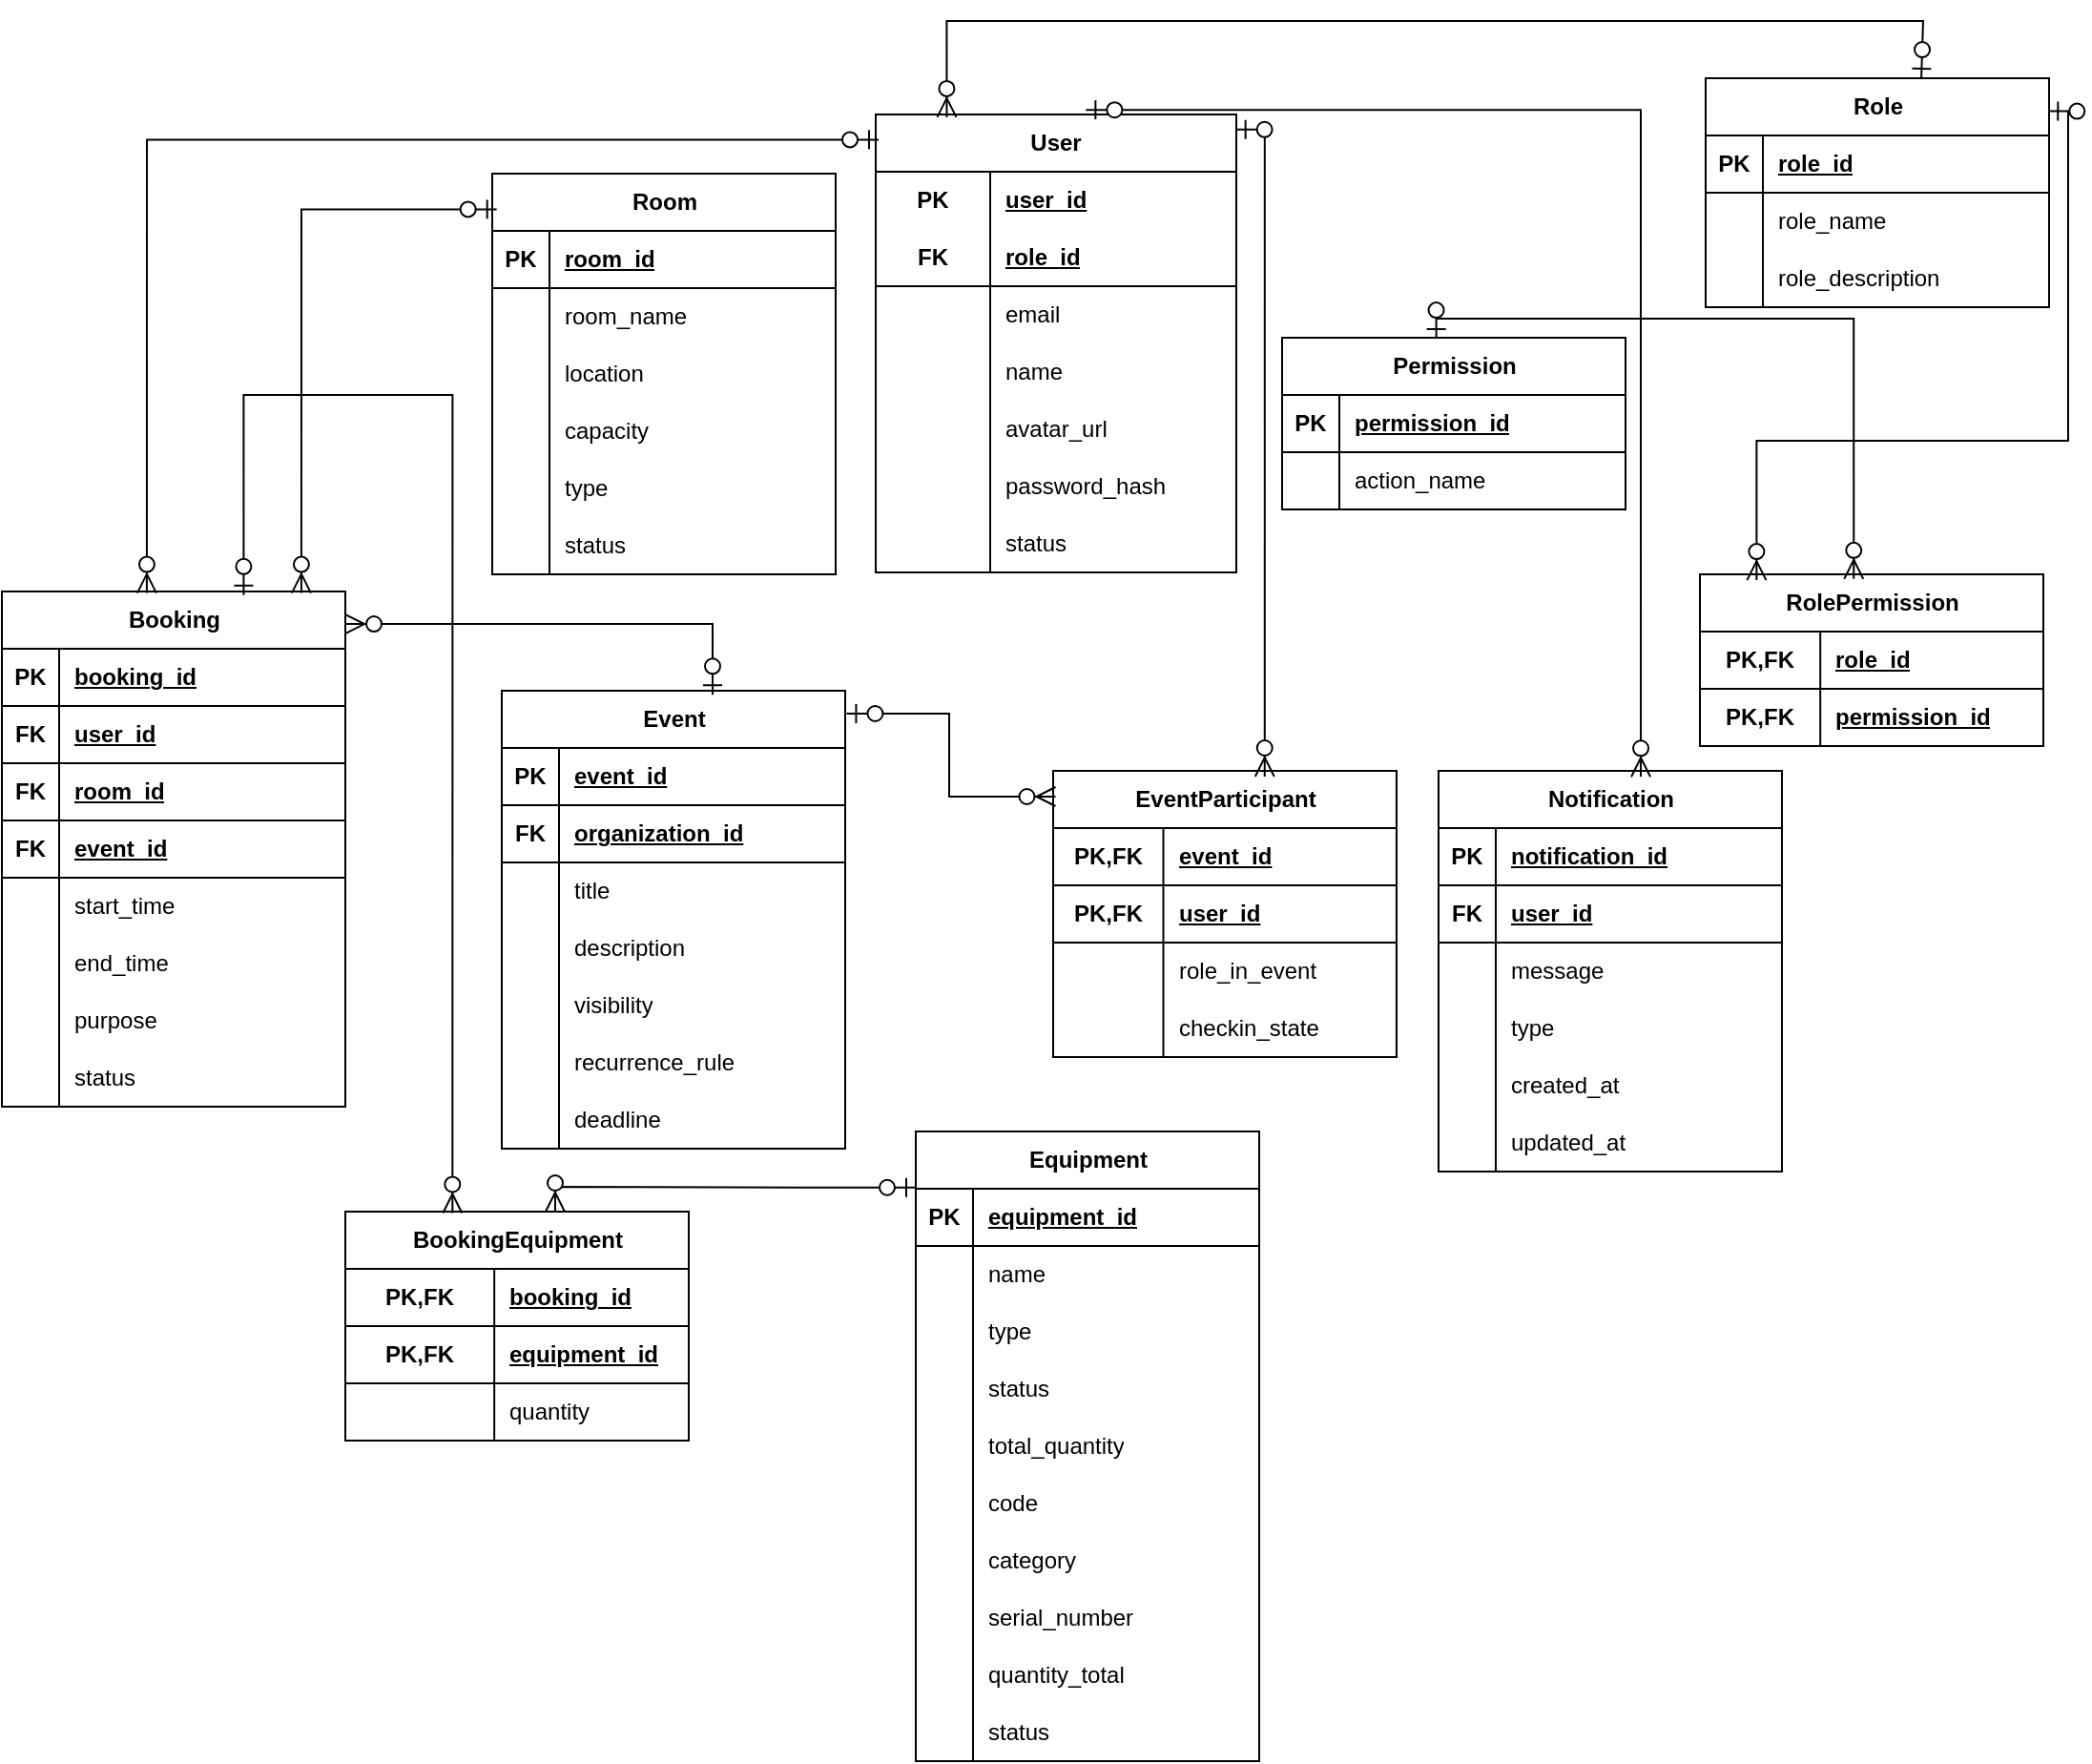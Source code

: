 <mxfile version="28.2.5">
  <diagram name="Trang-1" id="mJWxgaxZhNsr0rK2vao4">
    <mxGraphModel dx="2837" dy="1861" grid="0" gridSize="10" guides="1" tooltips="1" connect="1" arrows="1" fold="1" page="0" pageScale="1" pageWidth="1169" pageHeight="827" math="0" shadow="0">
      <root>
        <mxCell id="0" />
        <mxCell id="1" parent="0" />
        <mxCell id="U3tV8qXkcrobx_Gjmaoq-63" value="User" style="shape=table;startSize=30;container=1;collapsible=1;childLayout=tableLayout;fixedRows=1;rowLines=0;fontStyle=1;align=center;resizeLast=1;html=1;whiteSpace=wrap;" parent="1" vertex="1">
          <mxGeometry x="4" y="-525" width="189" height="240" as="geometry" />
        </mxCell>
        <mxCell id="U3tV8qXkcrobx_Gjmaoq-64" value="" style="shape=tableRow;horizontal=0;startSize=0;swimlaneHead=0;swimlaneBody=0;fillColor=none;collapsible=0;dropTarget=0;points=[[0,0.5],[1,0.5]];portConstraint=eastwest;top=0;left=0;right=0;bottom=0;html=1;" parent="U3tV8qXkcrobx_Gjmaoq-63" vertex="1">
          <mxGeometry y="30" width="189" height="30" as="geometry" />
        </mxCell>
        <mxCell id="U3tV8qXkcrobx_Gjmaoq-65" value="PK" style="shape=partialRectangle;connectable=0;fillColor=none;top=0;left=0;bottom=0;right=0;fontStyle=1;overflow=hidden;html=1;whiteSpace=wrap;" parent="U3tV8qXkcrobx_Gjmaoq-64" vertex="1">
          <mxGeometry width="60" height="30" as="geometry">
            <mxRectangle width="60" height="30" as="alternateBounds" />
          </mxGeometry>
        </mxCell>
        <mxCell id="U3tV8qXkcrobx_Gjmaoq-66" value="user_id" style="shape=partialRectangle;connectable=0;fillColor=none;top=0;left=0;bottom=0;right=0;align=left;spacingLeft=6;fontStyle=5;overflow=hidden;html=1;whiteSpace=wrap;" parent="U3tV8qXkcrobx_Gjmaoq-64" vertex="1">
          <mxGeometry x="60" width="129" height="30" as="geometry">
            <mxRectangle width="129" height="30" as="alternateBounds" />
          </mxGeometry>
        </mxCell>
        <mxCell id="U3tV8qXkcrobx_Gjmaoq-67" value="" style="shape=tableRow;horizontal=0;startSize=0;swimlaneHead=0;swimlaneBody=0;fillColor=none;collapsible=0;dropTarget=0;points=[[0,0.5],[1,0.5]];portConstraint=eastwest;top=0;left=0;right=0;bottom=1;html=1;" parent="U3tV8qXkcrobx_Gjmaoq-63" vertex="1">
          <mxGeometry y="60" width="189" height="30" as="geometry" />
        </mxCell>
        <mxCell id="U3tV8qXkcrobx_Gjmaoq-68" value="FK" style="shape=partialRectangle;connectable=0;fillColor=none;top=0;left=0;bottom=0;right=0;fontStyle=1;overflow=hidden;html=1;whiteSpace=wrap;" parent="U3tV8qXkcrobx_Gjmaoq-67" vertex="1">
          <mxGeometry width="60" height="30" as="geometry">
            <mxRectangle width="60" height="30" as="alternateBounds" />
          </mxGeometry>
        </mxCell>
        <mxCell id="U3tV8qXkcrobx_Gjmaoq-69" value="role_id" style="shape=partialRectangle;connectable=0;fillColor=none;top=0;left=0;bottom=0;right=0;align=left;spacingLeft=6;fontStyle=5;overflow=hidden;html=1;whiteSpace=wrap;" parent="U3tV8qXkcrobx_Gjmaoq-67" vertex="1">
          <mxGeometry x="60" width="129" height="30" as="geometry">
            <mxRectangle width="129" height="30" as="alternateBounds" />
          </mxGeometry>
        </mxCell>
        <mxCell id="U3tV8qXkcrobx_Gjmaoq-70" value="" style="shape=tableRow;horizontal=0;startSize=0;swimlaneHead=0;swimlaneBody=0;fillColor=none;collapsible=0;dropTarget=0;points=[[0,0.5],[1,0.5]];portConstraint=eastwest;top=0;left=0;right=0;bottom=0;html=1;" parent="U3tV8qXkcrobx_Gjmaoq-63" vertex="1">
          <mxGeometry y="90" width="189" height="30" as="geometry" />
        </mxCell>
        <mxCell id="U3tV8qXkcrobx_Gjmaoq-71" value="" style="shape=partialRectangle;connectable=0;fillColor=none;top=0;left=0;bottom=0;right=0;editable=1;overflow=hidden;html=1;whiteSpace=wrap;" parent="U3tV8qXkcrobx_Gjmaoq-70" vertex="1">
          <mxGeometry width="60" height="30" as="geometry">
            <mxRectangle width="60" height="30" as="alternateBounds" />
          </mxGeometry>
        </mxCell>
        <mxCell id="U3tV8qXkcrobx_Gjmaoq-72" value="email" style="shape=partialRectangle;connectable=0;fillColor=none;top=0;left=0;bottom=0;right=0;align=left;spacingLeft=6;overflow=hidden;html=1;whiteSpace=wrap;" parent="U3tV8qXkcrobx_Gjmaoq-70" vertex="1">
          <mxGeometry x="60" width="129" height="30" as="geometry">
            <mxRectangle width="129" height="30" as="alternateBounds" />
          </mxGeometry>
        </mxCell>
        <mxCell id="U3tV8qXkcrobx_Gjmaoq-85" value="" style="shape=tableRow;horizontal=0;startSize=0;swimlaneHead=0;swimlaneBody=0;fillColor=none;collapsible=0;dropTarget=0;points=[[0,0.5],[1,0.5]];portConstraint=eastwest;top=0;left=0;right=0;bottom=0;html=1;" parent="U3tV8qXkcrobx_Gjmaoq-63" vertex="1">
          <mxGeometry y="120" width="189" height="30" as="geometry" />
        </mxCell>
        <mxCell id="U3tV8qXkcrobx_Gjmaoq-86" value="" style="shape=partialRectangle;connectable=0;fillColor=none;top=0;left=0;bottom=0;right=0;editable=1;overflow=hidden;html=1;whiteSpace=wrap;" parent="U3tV8qXkcrobx_Gjmaoq-85" vertex="1">
          <mxGeometry width="60" height="30" as="geometry">
            <mxRectangle width="60" height="30" as="alternateBounds" />
          </mxGeometry>
        </mxCell>
        <mxCell id="U3tV8qXkcrobx_Gjmaoq-87" value="name" style="shape=partialRectangle;connectable=0;fillColor=none;top=0;left=0;bottom=0;right=0;align=left;spacingLeft=6;overflow=hidden;html=1;whiteSpace=wrap;" parent="U3tV8qXkcrobx_Gjmaoq-85" vertex="1">
          <mxGeometry x="60" width="129" height="30" as="geometry">
            <mxRectangle width="129" height="30" as="alternateBounds" />
          </mxGeometry>
        </mxCell>
        <mxCell id="U3tV8qXkcrobx_Gjmaoq-79" value="" style="shape=tableRow;horizontal=0;startSize=0;swimlaneHead=0;swimlaneBody=0;fillColor=none;collapsible=0;dropTarget=0;points=[[0,0.5],[1,0.5]];portConstraint=eastwest;top=0;left=0;right=0;bottom=0;html=1;" parent="U3tV8qXkcrobx_Gjmaoq-63" vertex="1">
          <mxGeometry y="150" width="189" height="30" as="geometry" />
        </mxCell>
        <mxCell id="U3tV8qXkcrobx_Gjmaoq-80" value="" style="shape=partialRectangle;connectable=0;fillColor=none;top=0;left=0;bottom=0;right=0;editable=1;overflow=hidden;html=1;whiteSpace=wrap;" parent="U3tV8qXkcrobx_Gjmaoq-79" vertex="1">
          <mxGeometry width="60" height="30" as="geometry">
            <mxRectangle width="60" height="30" as="alternateBounds" />
          </mxGeometry>
        </mxCell>
        <mxCell id="U3tV8qXkcrobx_Gjmaoq-81" value="avatar_url" style="shape=partialRectangle;connectable=0;fillColor=none;top=0;left=0;bottom=0;right=0;align=left;spacingLeft=6;overflow=hidden;html=1;whiteSpace=wrap;" parent="U3tV8qXkcrobx_Gjmaoq-79" vertex="1">
          <mxGeometry x="60" width="129" height="30" as="geometry">
            <mxRectangle width="129" height="30" as="alternateBounds" />
          </mxGeometry>
        </mxCell>
        <mxCell id="U3tV8qXkcrobx_Gjmaoq-76" value="" style="shape=tableRow;horizontal=0;startSize=0;swimlaneHead=0;swimlaneBody=0;fillColor=none;collapsible=0;dropTarget=0;points=[[0,0.5],[1,0.5]];portConstraint=eastwest;top=0;left=0;right=0;bottom=0;html=1;" parent="U3tV8qXkcrobx_Gjmaoq-63" vertex="1">
          <mxGeometry y="180" width="189" height="30" as="geometry" />
        </mxCell>
        <mxCell id="U3tV8qXkcrobx_Gjmaoq-77" value="" style="shape=partialRectangle;connectable=0;fillColor=none;top=0;left=0;bottom=0;right=0;editable=1;overflow=hidden;html=1;whiteSpace=wrap;" parent="U3tV8qXkcrobx_Gjmaoq-76" vertex="1">
          <mxGeometry width="60" height="30" as="geometry">
            <mxRectangle width="60" height="30" as="alternateBounds" />
          </mxGeometry>
        </mxCell>
        <mxCell id="U3tV8qXkcrobx_Gjmaoq-78" value="password_hash" style="shape=partialRectangle;connectable=0;fillColor=none;top=0;left=0;bottom=0;right=0;align=left;spacingLeft=6;overflow=hidden;html=1;whiteSpace=wrap;" parent="U3tV8qXkcrobx_Gjmaoq-76" vertex="1">
          <mxGeometry x="60" width="129" height="30" as="geometry">
            <mxRectangle width="129" height="30" as="alternateBounds" />
          </mxGeometry>
        </mxCell>
        <mxCell id="U3tV8qXkcrobx_Gjmaoq-73" value="" style="shape=tableRow;horizontal=0;startSize=0;swimlaneHead=0;swimlaneBody=0;fillColor=none;collapsible=0;dropTarget=0;points=[[0,0.5],[1,0.5]];portConstraint=eastwest;top=0;left=0;right=0;bottom=0;html=1;" parent="U3tV8qXkcrobx_Gjmaoq-63" vertex="1">
          <mxGeometry y="210" width="189" height="30" as="geometry" />
        </mxCell>
        <mxCell id="U3tV8qXkcrobx_Gjmaoq-74" value="" style="shape=partialRectangle;connectable=0;fillColor=none;top=0;left=0;bottom=0;right=0;editable=1;overflow=hidden;html=1;whiteSpace=wrap;" parent="U3tV8qXkcrobx_Gjmaoq-73" vertex="1">
          <mxGeometry width="60" height="30" as="geometry">
            <mxRectangle width="60" height="30" as="alternateBounds" />
          </mxGeometry>
        </mxCell>
        <mxCell id="U3tV8qXkcrobx_Gjmaoq-75" value="status" style="shape=partialRectangle;connectable=0;fillColor=none;top=0;left=0;bottom=0;right=0;align=left;spacingLeft=6;overflow=hidden;html=1;whiteSpace=wrap;" parent="U3tV8qXkcrobx_Gjmaoq-73" vertex="1">
          <mxGeometry x="60" width="129" height="30" as="geometry">
            <mxRectangle width="129" height="30" as="alternateBounds" />
          </mxGeometry>
        </mxCell>
        <mxCell id="U3tV8qXkcrobx_Gjmaoq-101" value="Role" style="shape=table;startSize=30;container=1;collapsible=1;childLayout=tableLayout;fixedRows=1;rowLines=0;fontStyle=1;align=center;resizeLast=1;html=1;" parent="1" vertex="1">
          <mxGeometry x="439" y="-544" width="180" height="120" as="geometry" />
        </mxCell>
        <mxCell id="U3tV8qXkcrobx_Gjmaoq-102" value="" style="shape=tableRow;horizontal=0;startSize=0;swimlaneHead=0;swimlaneBody=0;fillColor=none;collapsible=0;dropTarget=0;points=[[0,0.5],[1,0.5]];portConstraint=eastwest;top=0;left=0;right=0;bottom=1;" parent="U3tV8qXkcrobx_Gjmaoq-101" vertex="1">
          <mxGeometry y="30" width="180" height="30" as="geometry" />
        </mxCell>
        <mxCell id="U3tV8qXkcrobx_Gjmaoq-103" value="PK" style="shape=partialRectangle;connectable=0;fillColor=none;top=0;left=0;bottom=0;right=0;fontStyle=1;overflow=hidden;whiteSpace=wrap;html=1;" parent="U3tV8qXkcrobx_Gjmaoq-102" vertex="1">
          <mxGeometry width="30" height="30" as="geometry">
            <mxRectangle width="30" height="30" as="alternateBounds" />
          </mxGeometry>
        </mxCell>
        <mxCell id="U3tV8qXkcrobx_Gjmaoq-104" value="role_id" style="shape=partialRectangle;connectable=0;fillColor=none;top=0;left=0;bottom=0;right=0;align=left;spacingLeft=6;fontStyle=5;overflow=hidden;whiteSpace=wrap;html=1;" parent="U3tV8qXkcrobx_Gjmaoq-102" vertex="1">
          <mxGeometry x="30" width="150" height="30" as="geometry">
            <mxRectangle width="150" height="30" as="alternateBounds" />
          </mxGeometry>
        </mxCell>
        <mxCell id="U3tV8qXkcrobx_Gjmaoq-105" value="" style="shape=tableRow;horizontal=0;startSize=0;swimlaneHead=0;swimlaneBody=0;fillColor=none;collapsible=0;dropTarget=0;points=[[0,0.5],[1,0.5]];portConstraint=eastwest;top=0;left=0;right=0;bottom=0;" parent="U3tV8qXkcrobx_Gjmaoq-101" vertex="1">
          <mxGeometry y="60" width="180" height="30" as="geometry" />
        </mxCell>
        <mxCell id="U3tV8qXkcrobx_Gjmaoq-106" value="" style="shape=partialRectangle;connectable=0;fillColor=none;top=0;left=0;bottom=0;right=0;editable=1;overflow=hidden;whiteSpace=wrap;html=1;" parent="U3tV8qXkcrobx_Gjmaoq-105" vertex="1">
          <mxGeometry width="30" height="30" as="geometry">
            <mxRectangle width="30" height="30" as="alternateBounds" />
          </mxGeometry>
        </mxCell>
        <mxCell id="U3tV8qXkcrobx_Gjmaoq-107" value="role_name" style="shape=partialRectangle;connectable=0;fillColor=none;top=0;left=0;bottom=0;right=0;align=left;spacingLeft=6;overflow=hidden;whiteSpace=wrap;html=1;" parent="U3tV8qXkcrobx_Gjmaoq-105" vertex="1">
          <mxGeometry x="30" width="150" height="30" as="geometry">
            <mxRectangle width="150" height="30" as="alternateBounds" />
          </mxGeometry>
        </mxCell>
        <mxCell id="h7LHY5_lN-Wqra1te6WR-4" style="shape=tableRow;horizontal=0;startSize=0;swimlaneHead=0;swimlaneBody=0;fillColor=none;collapsible=0;dropTarget=0;points=[[0,0.5],[1,0.5]];portConstraint=eastwest;top=0;left=0;right=0;bottom=0;" vertex="1" parent="U3tV8qXkcrobx_Gjmaoq-101">
          <mxGeometry y="90" width="180" height="30" as="geometry" />
        </mxCell>
        <mxCell id="h7LHY5_lN-Wqra1te6WR-5" style="shape=partialRectangle;connectable=0;fillColor=none;top=0;left=0;bottom=0;right=0;editable=1;overflow=hidden;whiteSpace=wrap;html=1;" vertex="1" parent="h7LHY5_lN-Wqra1te6WR-4">
          <mxGeometry width="30" height="30" as="geometry">
            <mxRectangle width="30" height="30" as="alternateBounds" />
          </mxGeometry>
        </mxCell>
        <mxCell id="h7LHY5_lN-Wqra1te6WR-6" value="role_description" style="shape=partialRectangle;connectable=0;fillColor=none;top=0;left=0;bottom=0;right=0;align=left;spacingLeft=6;overflow=hidden;whiteSpace=wrap;html=1;" vertex="1" parent="h7LHY5_lN-Wqra1te6WR-4">
          <mxGeometry x="30" width="150" height="30" as="geometry">
            <mxRectangle width="150" height="30" as="alternateBounds" />
          </mxGeometry>
        </mxCell>
        <mxCell id="U3tV8qXkcrobx_Gjmaoq-114" value="Permission" style="shape=table;startSize=30;container=1;collapsible=1;childLayout=tableLayout;fixedRows=1;rowLines=0;fontStyle=1;align=center;resizeLast=1;html=1;" parent="1" vertex="1">
          <mxGeometry x="217" y="-408" width="180" height="90" as="geometry" />
        </mxCell>
        <mxCell id="U3tV8qXkcrobx_Gjmaoq-115" value="" style="shape=tableRow;horizontal=0;startSize=0;swimlaneHead=0;swimlaneBody=0;fillColor=none;collapsible=0;dropTarget=0;points=[[0,0.5],[1,0.5]];portConstraint=eastwest;top=0;left=0;right=0;bottom=1;" parent="U3tV8qXkcrobx_Gjmaoq-114" vertex="1">
          <mxGeometry y="30" width="180" height="30" as="geometry" />
        </mxCell>
        <mxCell id="U3tV8qXkcrobx_Gjmaoq-116" value="PK" style="shape=partialRectangle;connectable=0;fillColor=none;top=0;left=0;bottom=0;right=0;fontStyle=1;overflow=hidden;whiteSpace=wrap;html=1;" parent="U3tV8qXkcrobx_Gjmaoq-115" vertex="1">
          <mxGeometry width="30" height="30" as="geometry">
            <mxRectangle width="30" height="30" as="alternateBounds" />
          </mxGeometry>
        </mxCell>
        <mxCell id="U3tV8qXkcrobx_Gjmaoq-117" value="permission_id" style="shape=partialRectangle;connectable=0;fillColor=none;top=0;left=0;bottom=0;right=0;align=left;spacingLeft=6;fontStyle=5;overflow=hidden;whiteSpace=wrap;html=1;" parent="U3tV8qXkcrobx_Gjmaoq-115" vertex="1">
          <mxGeometry x="30" width="150" height="30" as="geometry">
            <mxRectangle width="150" height="30" as="alternateBounds" />
          </mxGeometry>
        </mxCell>
        <mxCell id="U3tV8qXkcrobx_Gjmaoq-118" value="" style="shape=tableRow;horizontal=0;startSize=0;swimlaneHead=0;swimlaneBody=0;fillColor=none;collapsible=0;dropTarget=0;points=[[0,0.5],[1,0.5]];portConstraint=eastwest;top=0;left=0;right=0;bottom=0;" parent="U3tV8qXkcrobx_Gjmaoq-114" vertex="1">
          <mxGeometry y="60" width="180" height="30" as="geometry" />
        </mxCell>
        <mxCell id="U3tV8qXkcrobx_Gjmaoq-119" value="" style="shape=partialRectangle;connectable=0;fillColor=none;top=0;left=0;bottom=0;right=0;editable=1;overflow=hidden;whiteSpace=wrap;html=1;" parent="U3tV8qXkcrobx_Gjmaoq-118" vertex="1">
          <mxGeometry width="30" height="30" as="geometry">
            <mxRectangle width="30" height="30" as="alternateBounds" />
          </mxGeometry>
        </mxCell>
        <mxCell id="U3tV8qXkcrobx_Gjmaoq-120" value="action_name" style="shape=partialRectangle;connectable=0;fillColor=none;top=0;left=0;bottom=0;right=0;align=left;spacingLeft=6;overflow=hidden;whiteSpace=wrap;html=1;" parent="U3tV8qXkcrobx_Gjmaoq-118" vertex="1">
          <mxGeometry x="30" width="150" height="30" as="geometry">
            <mxRectangle width="150" height="30" as="alternateBounds" />
          </mxGeometry>
        </mxCell>
        <mxCell id="U3tV8qXkcrobx_Gjmaoq-127" value="RolePermission" style="shape=table;startSize=30;container=1;collapsible=1;childLayout=tableLayout;fixedRows=1;rowLines=0;fontStyle=1;align=center;resizeLast=1;html=1;" parent="1" vertex="1">
          <mxGeometry x="436" y="-284" width="180" height="90" as="geometry" />
        </mxCell>
        <mxCell id="U3tV8qXkcrobx_Gjmaoq-128" value="" style="shape=tableRow;horizontal=0;startSize=0;swimlaneHead=0;swimlaneBody=0;fillColor=none;collapsible=0;dropTarget=0;points=[[0,0.5],[1,0.5]];portConstraint=eastwest;top=0;left=0;right=0;bottom=1;" parent="U3tV8qXkcrobx_Gjmaoq-127" vertex="1">
          <mxGeometry y="30" width="180" height="30" as="geometry" />
        </mxCell>
        <mxCell id="U3tV8qXkcrobx_Gjmaoq-129" value="PK,FK" style="shape=partialRectangle;connectable=0;fillColor=none;top=0;left=0;bottom=0;right=0;fontStyle=1;overflow=hidden;whiteSpace=wrap;html=1;" parent="U3tV8qXkcrobx_Gjmaoq-128" vertex="1">
          <mxGeometry width="63.083" height="30" as="geometry">
            <mxRectangle width="63.083" height="30" as="alternateBounds" />
          </mxGeometry>
        </mxCell>
        <mxCell id="U3tV8qXkcrobx_Gjmaoq-130" value="role_id" style="shape=partialRectangle;connectable=0;fillColor=none;top=0;left=0;bottom=0;right=0;align=left;spacingLeft=6;fontStyle=5;overflow=hidden;whiteSpace=wrap;html=1;" parent="U3tV8qXkcrobx_Gjmaoq-128" vertex="1">
          <mxGeometry x="63.083" width="116.917" height="30" as="geometry">
            <mxRectangle width="116.917" height="30" as="alternateBounds" />
          </mxGeometry>
        </mxCell>
        <mxCell id="U3tV8qXkcrobx_Gjmaoq-140" value="" style="shape=tableRow;horizontal=0;startSize=0;swimlaneHead=0;swimlaneBody=0;fillColor=none;collapsible=0;dropTarget=0;points=[[0,0.5],[1,0.5]];portConstraint=eastwest;top=0;left=0;right=0;bottom=1;" parent="U3tV8qXkcrobx_Gjmaoq-127" vertex="1">
          <mxGeometry y="60" width="180" height="30" as="geometry" />
        </mxCell>
        <mxCell id="U3tV8qXkcrobx_Gjmaoq-141" value="PK,FK" style="shape=partialRectangle;connectable=0;fillColor=none;top=0;left=0;bottom=0;right=0;fontStyle=1;overflow=hidden;whiteSpace=wrap;html=1;" parent="U3tV8qXkcrobx_Gjmaoq-140" vertex="1">
          <mxGeometry width="63.083" height="30" as="geometry">
            <mxRectangle width="63.083" height="30" as="alternateBounds" />
          </mxGeometry>
        </mxCell>
        <mxCell id="U3tV8qXkcrobx_Gjmaoq-142" value="permission_id" style="shape=partialRectangle;connectable=0;fillColor=none;top=0;left=0;bottom=0;right=0;align=left;spacingLeft=6;fontStyle=5;overflow=hidden;whiteSpace=wrap;html=1;" parent="U3tV8qXkcrobx_Gjmaoq-140" vertex="1">
          <mxGeometry x="63.083" width="116.917" height="30" as="geometry">
            <mxRectangle width="116.917" height="30" as="alternateBounds" />
          </mxGeometry>
        </mxCell>
        <mxCell id="U3tV8qXkcrobx_Gjmaoq-143" value="Room" style="shape=table;startSize=30;container=1;collapsible=1;childLayout=tableLayout;fixedRows=1;rowLines=0;fontStyle=1;align=center;resizeLast=1;html=1;" parent="1" vertex="1">
          <mxGeometry x="-197" y="-494" width="180" height="210" as="geometry" />
        </mxCell>
        <mxCell id="U3tV8qXkcrobx_Gjmaoq-144" value="" style="shape=tableRow;horizontal=0;startSize=0;swimlaneHead=0;swimlaneBody=0;fillColor=none;collapsible=0;dropTarget=0;points=[[0,0.5],[1,0.5]];portConstraint=eastwest;top=0;left=0;right=0;bottom=1;" parent="U3tV8qXkcrobx_Gjmaoq-143" vertex="1">
          <mxGeometry y="30" width="180" height="30" as="geometry" />
        </mxCell>
        <mxCell id="U3tV8qXkcrobx_Gjmaoq-145" value="PK" style="shape=partialRectangle;connectable=0;fillColor=none;top=0;left=0;bottom=0;right=0;fontStyle=1;overflow=hidden;whiteSpace=wrap;html=1;" parent="U3tV8qXkcrobx_Gjmaoq-144" vertex="1">
          <mxGeometry width="30" height="30" as="geometry">
            <mxRectangle width="30" height="30" as="alternateBounds" />
          </mxGeometry>
        </mxCell>
        <mxCell id="U3tV8qXkcrobx_Gjmaoq-146" value="room_id" style="shape=partialRectangle;connectable=0;fillColor=none;top=0;left=0;bottom=0;right=0;align=left;spacingLeft=6;fontStyle=5;overflow=hidden;whiteSpace=wrap;html=1;" parent="U3tV8qXkcrobx_Gjmaoq-144" vertex="1">
          <mxGeometry x="30" width="150" height="30" as="geometry">
            <mxRectangle width="150" height="30" as="alternateBounds" />
          </mxGeometry>
        </mxCell>
        <mxCell id="U3tV8qXkcrobx_Gjmaoq-147" value="" style="shape=tableRow;horizontal=0;startSize=0;swimlaneHead=0;swimlaneBody=0;fillColor=none;collapsible=0;dropTarget=0;points=[[0,0.5],[1,0.5]];portConstraint=eastwest;top=0;left=0;right=0;bottom=0;" parent="U3tV8qXkcrobx_Gjmaoq-143" vertex="1">
          <mxGeometry y="60" width="180" height="30" as="geometry" />
        </mxCell>
        <mxCell id="U3tV8qXkcrobx_Gjmaoq-148" value="" style="shape=partialRectangle;connectable=0;fillColor=none;top=0;left=0;bottom=0;right=0;editable=1;overflow=hidden;whiteSpace=wrap;html=1;" parent="U3tV8qXkcrobx_Gjmaoq-147" vertex="1">
          <mxGeometry width="30" height="30" as="geometry">
            <mxRectangle width="30" height="30" as="alternateBounds" />
          </mxGeometry>
        </mxCell>
        <mxCell id="U3tV8qXkcrobx_Gjmaoq-149" value="room_name" style="shape=partialRectangle;connectable=0;fillColor=none;top=0;left=0;bottom=0;right=0;align=left;spacingLeft=6;overflow=hidden;whiteSpace=wrap;html=1;" parent="U3tV8qXkcrobx_Gjmaoq-147" vertex="1">
          <mxGeometry x="30" width="150" height="30" as="geometry">
            <mxRectangle width="150" height="30" as="alternateBounds" />
          </mxGeometry>
        </mxCell>
        <mxCell id="U3tV8qXkcrobx_Gjmaoq-162" value="" style="shape=tableRow;horizontal=0;startSize=0;swimlaneHead=0;swimlaneBody=0;fillColor=none;collapsible=0;dropTarget=0;points=[[0,0.5],[1,0.5]];portConstraint=eastwest;top=0;left=0;right=0;bottom=0;" parent="U3tV8qXkcrobx_Gjmaoq-143" vertex="1">
          <mxGeometry y="90" width="180" height="30" as="geometry" />
        </mxCell>
        <mxCell id="U3tV8qXkcrobx_Gjmaoq-163" value="" style="shape=partialRectangle;connectable=0;fillColor=none;top=0;left=0;bottom=0;right=0;editable=1;overflow=hidden;whiteSpace=wrap;html=1;" parent="U3tV8qXkcrobx_Gjmaoq-162" vertex="1">
          <mxGeometry width="30" height="30" as="geometry">
            <mxRectangle width="30" height="30" as="alternateBounds" />
          </mxGeometry>
        </mxCell>
        <mxCell id="U3tV8qXkcrobx_Gjmaoq-164" value="location" style="shape=partialRectangle;connectable=0;fillColor=none;top=0;left=0;bottom=0;right=0;align=left;spacingLeft=6;overflow=hidden;whiteSpace=wrap;html=1;" parent="U3tV8qXkcrobx_Gjmaoq-162" vertex="1">
          <mxGeometry x="30" width="150" height="30" as="geometry">
            <mxRectangle width="150" height="30" as="alternateBounds" />
          </mxGeometry>
        </mxCell>
        <mxCell id="U3tV8qXkcrobx_Gjmaoq-159" value="" style="shape=tableRow;horizontal=0;startSize=0;swimlaneHead=0;swimlaneBody=0;fillColor=none;collapsible=0;dropTarget=0;points=[[0,0.5],[1,0.5]];portConstraint=eastwest;top=0;left=0;right=0;bottom=0;" parent="U3tV8qXkcrobx_Gjmaoq-143" vertex="1">
          <mxGeometry y="120" width="180" height="30" as="geometry" />
        </mxCell>
        <mxCell id="U3tV8qXkcrobx_Gjmaoq-160" value="" style="shape=partialRectangle;connectable=0;fillColor=none;top=0;left=0;bottom=0;right=0;editable=1;overflow=hidden;whiteSpace=wrap;html=1;" parent="U3tV8qXkcrobx_Gjmaoq-159" vertex="1">
          <mxGeometry width="30" height="30" as="geometry">
            <mxRectangle width="30" height="30" as="alternateBounds" />
          </mxGeometry>
        </mxCell>
        <mxCell id="U3tV8qXkcrobx_Gjmaoq-161" value="capacity" style="shape=partialRectangle;connectable=0;fillColor=none;top=0;left=0;bottom=0;right=0;align=left;spacingLeft=6;overflow=hidden;whiteSpace=wrap;html=1;" parent="U3tV8qXkcrobx_Gjmaoq-159" vertex="1">
          <mxGeometry x="30" width="150" height="30" as="geometry">
            <mxRectangle width="150" height="30" as="alternateBounds" />
          </mxGeometry>
        </mxCell>
        <mxCell id="U3tV8qXkcrobx_Gjmaoq-156" value="" style="shape=tableRow;horizontal=0;startSize=0;swimlaneHead=0;swimlaneBody=0;fillColor=none;collapsible=0;dropTarget=0;points=[[0,0.5],[1,0.5]];portConstraint=eastwest;top=0;left=0;right=0;bottom=0;" parent="U3tV8qXkcrobx_Gjmaoq-143" vertex="1">
          <mxGeometry y="150" width="180" height="30" as="geometry" />
        </mxCell>
        <mxCell id="U3tV8qXkcrobx_Gjmaoq-157" value="" style="shape=partialRectangle;connectable=0;fillColor=none;top=0;left=0;bottom=0;right=0;editable=1;overflow=hidden;whiteSpace=wrap;html=1;" parent="U3tV8qXkcrobx_Gjmaoq-156" vertex="1">
          <mxGeometry width="30" height="30" as="geometry">
            <mxRectangle width="30" height="30" as="alternateBounds" />
          </mxGeometry>
        </mxCell>
        <mxCell id="U3tV8qXkcrobx_Gjmaoq-158" value="type" style="shape=partialRectangle;connectable=0;fillColor=none;top=0;left=0;bottom=0;right=0;align=left;spacingLeft=6;overflow=hidden;whiteSpace=wrap;html=1;" parent="U3tV8qXkcrobx_Gjmaoq-156" vertex="1">
          <mxGeometry x="30" width="150" height="30" as="geometry">
            <mxRectangle width="150" height="30" as="alternateBounds" />
          </mxGeometry>
        </mxCell>
        <mxCell id="U3tV8qXkcrobx_Gjmaoq-150" value="" style="shape=tableRow;horizontal=0;startSize=0;swimlaneHead=0;swimlaneBody=0;fillColor=none;collapsible=0;dropTarget=0;points=[[0,0.5],[1,0.5]];portConstraint=eastwest;top=0;left=0;right=0;bottom=0;" parent="U3tV8qXkcrobx_Gjmaoq-143" vertex="1">
          <mxGeometry y="180" width="180" height="30" as="geometry" />
        </mxCell>
        <mxCell id="U3tV8qXkcrobx_Gjmaoq-151" value="" style="shape=partialRectangle;connectable=0;fillColor=none;top=0;left=0;bottom=0;right=0;editable=1;overflow=hidden;whiteSpace=wrap;html=1;" parent="U3tV8qXkcrobx_Gjmaoq-150" vertex="1">
          <mxGeometry width="30" height="30" as="geometry">
            <mxRectangle width="30" height="30" as="alternateBounds" />
          </mxGeometry>
        </mxCell>
        <mxCell id="U3tV8qXkcrobx_Gjmaoq-152" value="status" style="shape=partialRectangle;connectable=0;fillColor=none;top=0;left=0;bottom=0;right=0;align=left;spacingLeft=6;overflow=hidden;whiteSpace=wrap;html=1;" parent="U3tV8qXkcrobx_Gjmaoq-150" vertex="1">
          <mxGeometry x="30" width="150" height="30" as="geometry">
            <mxRectangle width="150" height="30" as="alternateBounds" />
          </mxGeometry>
        </mxCell>
        <mxCell id="U3tV8qXkcrobx_Gjmaoq-165" value="Equipment" style="shape=table;startSize=30;container=1;collapsible=1;childLayout=tableLayout;fixedRows=1;rowLines=0;fontStyle=1;align=center;resizeLast=1;html=1;" parent="1" vertex="1">
          <mxGeometry x="25" y="8" width="180" height="330" as="geometry" />
        </mxCell>
        <mxCell id="U3tV8qXkcrobx_Gjmaoq-166" value="" style="shape=tableRow;horizontal=0;startSize=0;swimlaneHead=0;swimlaneBody=0;fillColor=none;collapsible=0;dropTarget=0;points=[[0,0.5],[1,0.5]];portConstraint=eastwest;top=0;left=0;right=0;bottom=1;" parent="U3tV8qXkcrobx_Gjmaoq-165" vertex="1">
          <mxGeometry y="30" width="180" height="30" as="geometry" />
        </mxCell>
        <mxCell id="U3tV8qXkcrobx_Gjmaoq-167" value="PK" style="shape=partialRectangle;connectable=0;fillColor=none;top=0;left=0;bottom=0;right=0;fontStyle=1;overflow=hidden;whiteSpace=wrap;html=1;" parent="U3tV8qXkcrobx_Gjmaoq-166" vertex="1">
          <mxGeometry width="30" height="30" as="geometry">
            <mxRectangle width="30" height="30" as="alternateBounds" />
          </mxGeometry>
        </mxCell>
        <mxCell id="U3tV8qXkcrobx_Gjmaoq-168" value="equipment_id" style="shape=partialRectangle;connectable=0;fillColor=none;top=0;left=0;bottom=0;right=0;align=left;spacingLeft=6;fontStyle=5;overflow=hidden;whiteSpace=wrap;html=1;" parent="U3tV8qXkcrobx_Gjmaoq-166" vertex="1">
          <mxGeometry x="30" width="150" height="30" as="geometry">
            <mxRectangle width="150" height="30" as="alternateBounds" />
          </mxGeometry>
        </mxCell>
        <mxCell id="U3tV8qXkcrobx_Gjmaoq-169" value="" style="shape=tableRow;horizontal=0;startSize=0;swimlaneHead=0;swimlaneBody=0;fillColor=none;collapsible=0;dropTarget=0;points=[[0,0.5],[1,0.5]];portConstraint=eastwest;top=0;left=0;right=0;bottom=0;" parent="U3tV8qXkcrobx_Gjmaoq-165" vertex="1">
          <mxGeometry y="60" width="180" height="30" as="geometry" />
        </mxCell>
        <mxCell id="U3tV8qXkcrobx_Gjmaoq-170" value="" style="shape=partialRectangle;connectable=0;fillColor=none;top=0;left=0;bottom=0;right=0;editable=1;overflow=hidden;whiteSpace=wrap;html=1;" parent="U3tV8qXkcrobx_Gjmaoq-169" vertex="1">
          <mxGeometry width="30" height="30" as="geometry">
            <mxRectangle width="30" height="30" as="alternateBounds" />
          </mxGeometry>
        </mxCell>
        <mxCell id="U3tV8qXkcrobx_Gjmaoq-171" value="name" style="shape=partialRectangle;connectable=0;fillColor=none;top=0;left=0;bottom=0;right=0;align=left;spacingLeft=6;overflow=hidden;whiteSpace=wrap;html=1;" parent="U3tV8qXkcrobx_Gjmaoq-169" vertex="1">
          <mxGeometry x="30" width="150" height="30" as="geometry">
            <mxRectangle width="150" height="30" as="alternateBounds" />
          </mxGeometry>
        </mxCell>
        <mxCell id="U3tV8qXkcrobx_Gjmaoq-172" value="" style="shape=tableRow;horizontal=0;startSize=0;swimlaneHead=0;swimlaneBody=0;fillColor=none;collapsible=0;dropTarget=0;points=[[0,0.5],[1,0.5]];portConstraint=eastwest;top=0;left=0;right=0;bottom=0;" parent="U3tV8qXkcrobx_Gjmaoq-165" vertex="1">
          <mxGeometry y="90" width="180" height="30" as="geometry" />
        </mxCell>
        <mxCell id="U3tV8qXkcrobx_Gjmaoq-173" value="" style="shape=partialRectangle;connectable=0;fillColor=none;top=0;left=0;bottom=0;right=0;editable=1;overflow=hidden;whiteSpace=wrap;html=1;" parent="U3tV8qXkcrobx_Gjmaoq-172" vertex="1">
          <mxGeometry width="30" height="30" as="geometry">
            <mxRectangle width="30" height="30" as="alternateBounds" />
          </mxGeometry>
        </mxCell>
        <mxCell id="U3tV8qXkcrobx_Gjmaoq-174" value="type" style="shape=partialRectangle;connectable=0;fillColor=none;top=0;left=0;bottom=0;right=0;align=left;spacingLeft=6;overflow=hidden;whiteSpace=wrap;html=1;" parent="U3tV8qXkcrobx_Gjmaoq-172" vertex="1">
          <mxGeometry x="30" width="150" height="30" as="geometry">
            <mxRectangle width="150" height="30" as="alternateBounds" />
          </mxGeometry>
        </mxCell>
        <mxCell id="U3tV8qXkcrobx_Gjmaoq-178" value="" style="shape=tableRow;horizontal=0;startSize=0;swimlaneHead=0;swimlaneBody=0;fillColor=none;collapsible=0;dropTarget=0;points=[[0,0.5],[1,0.5]];portConstraint=eastwest;top=0;left=0;right=0;bottom=0;" parent="U3tV8qXkcrobx_Gjmaoq-165" vertex="1">
          <mxGeometry y="120" width="180" height="30" as="geometry" />
        </mxCell>
        <mxCell id="U3tV8qXkcrobx_Gjmaoq-179" value="" style="shape=partialRectangle;connectable=0;fillColor=none;top=0;left=0;bottom=0;right=0;editable=1;overflow=hidden;whiteSpace=wrap;html=1;" parent="U3tV8qXkcrobx_Gjmaoq-178" vertex="1">
          <mxGeometry width="30" height="30" as="geometry">
            <mxRectangle width="30" height="30" as="alternateBounds" />
          </mxGeometry>
        </mxCell>
        <mxCell id="U3tV8qXkcrobx_Gjmaoq-180" value="status" style="shape=partialRectangle;connectable=0;fillColor=none;top=0;left=0;bottom=0;right=0;align=left;spacingLeft=6;overflow=hidden;whiteSpace=wrap;html=1;" parent="U3tV8qXkcrobx_Gjmaoq-178" vertex="1">
          <mxGeometry x="30" width="150" height="30" as="geometry">
            <mxRectangle width="150" height="30" as="alternateBounds" />
          </mxGeometry>
        </mxCell>
        <mxCell id="U3tV8qXkcrobx_Gjmaoq-175" value="" style="shape=tableRow;horizontal=0;startSize=0;swimlaneHead=0;swimlaneBody=0;fillColor=none;collapsible=0;dropTarget=0;points=[[0,0.5],[1,0.5]];portConstraint=eastwest;top=0;left=0;right=0;bottom=0;" parent="U3tV8qXkcrobx_Gjmaoq-165" vertex="1">
          <mxGeometry y="150" width="180" height="30" as="geometry" />
        </mxCell>
        <mxCell id="U3tV8qXkcrobx_Gjmaoq-176" value="" style="shape=partialRectangle;connectable=0;fillColor=none;top=0;left=0;bottom=0;right=0;editable=1;overflow=hidden;whiteSpace=wrap;html=1;" parent="U3tV8qXkcrobx_Gjmaoq-175" vertex="1">
          <mxGeometry width="30" height="30" as="geometry">
            <mxRectangle width="30" height="30" as="alternateBounds" />
          </mxGeometry>
        </mxCell>
        <mxCell id="U3tV8qXkcrobx_Gjmaoq-177" value="total_quantity" style="shape=partialRectangle;connectable=0;fillColor=none;top=0;left=0;bottom=0;right=0;align=left;spacingLeft=6;overflow=hidden;whiteSpace=wrap;html=1;" parent="U3tV8qXkcrobx_Gjmaoq-175" vertex="1">
          <mxGeometry x="30" width="150" height="30" as="geometry">
            <mxRectangle width="150" height="30" as="alternateBounds" />
          </mxGeometry>
        </mxCell>
        <mxCell id="h7LHY5_lN-Wqra1te6WR-7" style="shape=tableRow;horizontal=0;startSize=0;swimlaneHead=0;swimlaneBody=0;fillColor=none;collapsible=0;dropTarget=0;points=[[0,0.5],[1,0.5]];portConstraint=eastwest;top=0;left=0;right=0;bottom=0;" vertex="1" parent="U3tV8qXkcrobx_Gjmaoq-165">
          <mxGeometry y="180" width="180" height="30" as="geometry" />
        </mxCell>
        <mxCell id="h7LHY5_lN-Wqra1te6WR-8" style="shape=partialRectangle;connectable=0;fillColor=none;top=0;left=0;bottom=0;right=0;editable=1;overflow=hidden;whiteSpace=wrap;html=1;" vertex="1" parent="h7LHY5_lN-Wqra1te6WR-7">
          <mxGeometry width="30" height="30" as="geometry">
            <mxRectangle width="30" height="30" as="alternateBounds" />
          </mxGeometry>
        </mxCell>
        <mxCell id="h7LHY5_lN-Wqra1te6WR-9" value="code" style="shape=partialRectangle;connectable=0;fillColor=none;top=0;left=0;bottom=0;right=0;align=left;spacingLeft=6;overflow=hidden;whiteSpace=wrap;html=1;" vertex="1" parent="h7LHY5_lN-Wqra1te6WR-7">
          <mxGeometry x="30" width="150" height="30" as="geometry">
            <mxRectangle width="150" height="30" as="alternateBounds" />
          </mxGeometry>
        </mxCell>
        <mxCell id="h7LHY5_lN-Wqra1te6WR-10" style="shape=tableRow;horizontal=0;startSize=0;swimlaneHead=0;swimlaneBody=0;fillColor=none;collapsible=0;dropTarget=0;points=[[0,0.5],[1,0.5]];portConstraint=eastwest;top=0;left=0;right=0;bottom=0;" vertex="1" parent="U3tV8qXkcrobx_Gjmaoq-165">
          <mxGeometry y="210" width="180" height="30" as="geometry" />
        </mxCell>
        <mxCell id="h7LHY5_lN-Wqra1te6WR-11" style="shape=partialRectangle;connectable=0;fillColor=none;top=0;left=0;bottom=0;right=0;editable=1;overflow=hidden;whiteSpace=wrap;html=1;" vertex="1" parent="h7LHY5_lN-Wqra1te6WR-10">
          <mxGeometry width="30" height="30" as="geometry">
            <mxRectangle width="30" height="30" as="alternateBounds" />
          </mxGeometry>
        </mxCell>
        <mxCell id="h7LHY5_lN-Wqra1te6WR-12" value="category" style="shape=partialRectangle;connectable=0;fillColor=none;top=0;left=0;bottom=0;right=0;align=left;spacingLeft=6;overflow=hidden;whiteSpace=wrap;html=1;" vertex="1" parent="h7LHY5_lN-Wqra1te6WR-10">
          <mxGeometry x="30" width="150" height="30" as="geometry">
            <mxRectangle width="150" height="30" as="alternateBounds" />
          </mxGeometry>
        </mxCell>
        <mxCell id="h7LHY5_lN-Wqra1te6WR-13" style="shape=tableRow;horizontal=0;startSize=0;swimlaneHead=0;swimlaneBody=0;fillColor=none;collapsible=0;dropTarget=0;points=[[0,0.5],[1,0.5]];portConstraint=eastwest;top=0;left=0;right=0;bottom=0;" vertex="1" parent="U3tV8qXkcrobx_Gjmaoq-165">
          <mxGeometry y="240" width="180" height="30" as="geometry" />
        </mxCell>
        <mxCell id="h7LHY5_lN-Wqra1te6WR-14" style="shape=partialRectangle;connectable=0;fillColor=none;top=0;left=0;bottom=0;right=0;editable=1;overflow=hidden;whiteSpace=wrap;html=1;" vertex="1" parent="h7LHY5_lN-Wqra1te6WR-13">
          <mxGeometry width="30" height="30" as="geometry">
            <mxRectangle width="30" height="30" as="alternateBounds" />
          </mxGeometry>
        </mxCell>
        <mxCell id="h7LHY5_lN-Wqra1te6WR-15" value="serial_number" style="shape=partialRectangle;connectable=0;fillColor=none;top=0;left=0;bottom=0;right=0;align=left;spacingLeft=6;overflow=hidden;whiteSpace=wrap;html=1;" vertex="1" parent="h7LHY5_lN-Wqra1te6WR-13">
          <mxGeometry x="30" width="150" height="30" as="geometry">
            <mxRectangle width="150" height="30" as="alternateBounds" />
          </mxGeometry>
        </mxCell>
        <mxCell id="h7LHY5_lN-Wqra1te6WR-16" style="shape=tableRow;horizontal=0;startSize=0;swimlaneHead=0;swimlaneBody=0;fillColor=none;collapsible=0;dropTarget=0;points=[[0,0.5],[1,0.5]];portConstraint=eastwest;top=0;left=0;right=0;bottom=0;" vertex="1" parent="U3tV8qXkcrobx_Gjmaoq-165">
          <mxGeometry y="270" width="180" height="30" as="geometry" />
        </mxCell>
        <mxCell id="h7LHY5_lN-Wqra1te6WR-17" style="shape=partialRectangle;connectable=0;fillColor=none;top=0;left=0;bottom=0;right=0;editable=1;overflow=hidden;whiteSpace=wrap;html=1;" vertex="1" parent="h7LHY5_lN-Wqra1te6WR-16">
          <mxGeometry width="30" height="30" as="geometry">
            <mxRectangle width="30" height="30" as="alternateBounds" />
          </mxGeometry>
        </mxCell>
        <mxCell id="h7LHY5_lN-Wqra1te6WR-18" value="quantity_total" style="shape=partialRectangle;connectable=0;fillColor=none;top=0;left=0;bottom=0;right=0;align=left;spacingLeft=6;overflow=hidden;whiteSpace=wrap;html=1;" vertex="1" parent="h7LHY5_lN-Wqra1te6WR-16">
          <mxGeometry x="30" width="150" height="30" as="geometry">
            <mxRectangle width="150" height="30" as="alternateBounds" />
          </mxGeometry>
        </mxCell>
        <mxCell id="h7LHY5_lN-Wqra1te6WR-19" style="shape=tableRow;horizontal=0;startSize=0;swimlaneHead=0;swimlaneBody=0;fillColor=none;collapsible=0;dropTarget=0;points=[[0,0.5],[1,0.5]];portConstraint=eastwest;top=0;left=0;right=0;bottom=0;" vertex="1" parent="U3tV8qXkcrobx_Gjmaoq-165">
          <mxGeometry y="300" width="180" height="30" as="geometry" />
        </mxCell>
        <mxCell id="h7LHY5_lN-Wqra1te6WR-20" style="shape=partialRectangle;connectable=0;fillColor=none;top=0;left=0;bottom=0;right=0;editable=1;overflow=hidden;whiteSpace=wrap;html=1;" vertex="1" parent="h7LHY5_lN-Wqra1te6WR-19">
          <mxGeometry width="30" height="30" as="geometry">
            <mxRectangle width="30" height="30" as="alternateBounds" />
          </mxGeometry>
        </mxCell>
        <mxCell id="h7LHY5_lN-Wqra1te6WR-21" value="status" style="shape=partialRectangle;connectable=0;fillColor=none;top=0;left=0;bottom=0;right=0;align=left;spacingLeft=6;overflow=hidden;whiteSpace=wrap;html=1;" vertex="1" parent="h7LHY5_lN-Wqra1te6WR-19">
          <mxGeometry x="30" width="150" height="30" as="geometry">
            <mxRectangle width="150" height="30" as="alternateBounds" />
          </mxGeometry>
        </mxCell>
        <mxCell id="U3tV8qXkcrobx_Gjmaoq-181" value="Booking" style="shape=table;startSize=30;container=1;collapsible=1;childLayout=tableLayout;fixedRows=1;rowLines=0;fontStyle=1;align=center;resizeLast=1;html=1;" parent="1" vertex="1">
          <mxGeometry x="-454" y="-275" width="180" height="270" as="geometry" />
        </mxCell>
        <mxCell id="U3tV8qXkcrobx_Gjmaoq-182" value="" style="shape=tableRow;horizontal=0;startSize=0;swimlaneHead=0;swimlaneBody=0;fillColor=none;collapsible=0;dropTarget=0;points=[[0,0.5],[1,0.5]];portConstraint=eastwest;top=0;left=0;right=0;bottom=1;" parent="U3tV8qXkcrobx_Gjmaoq-181" vertex="1">
          <mxGeometry y="30" width="180" height="30" as="geometry" />
        </mxCell>
        <mxCell id="U3tV8qXkcrobx_Gjmaoq-183" value="PK" style="shape=partialRectangle;connectable=0;fillColor=none;top=0;left=0;bottom=0;right=0;fontStyle=1;overflow=hidden;whiteSpace=wrap;html=1;" parent="U3tV8qXkcrobx_Gjmaoq-182" vertex="1">
          <mxGeometry width="30" height="30" as="geometry">
            <mxRectangle width="30" height="30" as="alternateBounds" />
          </mxGeometry>
        </mxCell>
        <mxCell id="U3tV8qXkcrobx_Gjmaoq-184" value="booking_id" style="shape=partialRectangle;connectable=0;fillColor=none;top=0;left=0;bottom=0;right=0;align=left;spacingLeft=6;fontStyle=5;overflow=hidden;whiteSpace=wrap;html=1;" parent="U3tV8qXkcrobx_Gjmaoq-182" vertex="1">
          <mxGeometry x="30" width="150" height="30" as="geometry">
            <mxRectangle width="150" height="30" as="alternateBounds" />
          </mxGeometry>
        </mxCell>
        <mxCell id="U3tV8qXkcrobx_Gjmaoq-197" value="" style="shape=tableRow;horizontal=0;startSize=0;swimlaneHead=0;swimlaneBody=0;fillColor=none;collapsible=0;dropTarget=0;points=[[0,0.5],[1,0.5]];portConstraint=eastwest;top=0;left=0;right=0;bottom=1;" parent="U3tV8qXkcrobx_Gjmaoq-181" vertex="1">
          <mxGeometry y="60" width="180" height="30" as="geometry" />
        </mxCell>
        <mxCell id="U3tV8qXkcrobx_Gjmaoq-198" value="FK" style="shape=partialRectangle;connectable=0;fillColor=none;top=0;left=0;bottom=0;right=0;fontStyle=1;overflow=hidden;whiteSpace=wrap;html=1;" parent="U3tV8qXkcrobx_Gjmaoq-197" vertex="1">
          <mxGeometry width="30" height="30" as="geometry">
            <mxRectangle width="30" height="30" as="alternateBounds" />
          </mxGeometry>
        </mxCell>
        <mxCell id="U3tV8qXkcrobx_Gjmaoq-199" value="user_id" style="shape=partialRectangle;connectable=0;fillColor=none;top=0;left=0;bottom=0;right=0;align=left;spacingLeft=6;fontStyle=5;overflow=hidden;whiteSpace=wrap;html=1;" parent="U3tV8qXkcrobx_Gjmaoq-197" vertex="1">
          <mxGeometry x="30" width="150" height="30" as="geometry">
            <mxRectangle width="150" height="30" as="alternateBounds" />
          </mxGeometry>
        </mxCell>
        <mxCell id="U3tV8qXkcrobx_Gjmaoq-194" value="" style="shape=tableRow;horizontal=0;startSize=0;swimlaneHead=0;swimlaneBody=0;fillColor=none;collapsible=0;dropTarget=0;points=[[0,0.5],[1,0.5]];portConstraint=eastwest;top=0;left=0;right=0;bottom=1;" parent="U3tV8qXkcrobx_Gjmaoq-181" vertex="1">
          <mxGeometry y="90" width="180" height="30" as="geometry" />
        </mxCell>
        <mxCell id="U3tV8qXkcrobx_Gjmaoq-195" value="FK" style="shape=partialRectangle;connectable=0;fillColor=none;top=0;left=0;bottom=0;right=0;fontStyle=1;overflow=hidden;whiteSpace=wrap;html=1;" parent="U3tV8qXkcrobx_Gjmaoq-194" vertex="1">
          <mxGeometry width="30" height="30" as="geometry">
            <mxRectangle width="30" height="30" as="alternateBounds" />
          </mxGeometry>
        </mxCell>
        <mxCell id="U3tV8qXkcrobx_Gjmaoq-196" value="room_id" style="shape=partialRectangle;connectable=0;fillColor=none;top=0;left=0;bottom=0;right=0;align=left;spacingLeft=6;fontStyle=5;overflow=hidden;whiteSpace=wrap;html=1;" parent="U3tV8qXkcrobx_Gjmaoq-194" vertex="1">
          <mxGeometry x="30" width="150" height="30" as="geometry">
            <mxRectangle width="150" height="30" as="alternateBounds" />
          </mxGeometry>
        </mxCell>
        <mxCell id="U3tV8qXkcrobx_Gjmaoq-203" value="" style="shape=tableRow;horizontal=0;startSize=0;swimlaneHead=0;swimlaneBody=0;fillColor=none;collapsible=0;dropTarget=0;points=[[0,0.5],[1,0.5]];portConstraint=eastwest;top=0;left=0;right=0;bottom=1;" parent="U3tV8qXkcrobx_Gjmaoq-181" vertex="1">
          <mxGeometry y="120" width="180" height="30" as="geometry" />
        </mxCell>
        <mxCell id="U3tV8qXkcrobx_Gjmaoq-204" value="FK" style="shape=partialRectangle;connectable=0;fillColor=none;top=0;left=0;bottom=0;right=0;fontStyle=1;overflow=hidden;whiteSpace=wrap;html=1;" parent="U3tV8qXkcrobx_Gjmaoq-203" vertex="1">
          <mxGeometry width="30" height="30" as="geometry">
            <mxRectangle width="30" height="30" as="alternateBounds" />
          </mxGeometry>
        </mxCell>
        <mxCell id="U3tV8qXkcrobx_Gjmaoq-205" value="event_id" style="shape=partialRectangle;connectable=0;fillColor=none;top=0;left=0;bottom=0;right=0;align=left;spacingLeft=6;fontStyle=5;overflow=hidden;whiteSpace=wrap;html=1;" parent="U3tV8qXkcrobx_Gjmaoq-203" vertex="1">
          <mxGeometry x="30" width="150" height="30" as="geometry">
            <mxRectangle width="150" height="30" as="alternateBounds" />
          </mxGeometry>
        </mxCell>
        <mxCell id="U3tV8qXkcrobx_Gjmaoq-185" value="" style="shape=tableRow;horizontal=0;startSize=0;swimlaneHead=0;swimlaneBody=0;fillColor=none;collapsible=0;dropTarget=0;points=[[0,0.5],[1,0.5]];portConstraint=eastwest;top=0;left=0;right=0;bottom=0;" parent="U3tV8qXkcrobx_Gjmaoq-181" vertex="1">
          <mxGeometry y="150" width="180" height="30" as="geometry" />
        </mxCell>
        <mxCell id="U3tV8qXkcrobx_Gjmaoq-186" value="" style="shape=partialRectangle;connectable=0;fillColor=none;top=0;left=0;bottom=0;right=0;editable=1;overflow=hidden;whiteSpace=wrap;html=1;" parent="U3tV8qXkcrobx_Gjmaoq-185" vertex="1">
          <mxGeometry width="30" height="30" as="geometry">
            <mxRectangle width="30" height="30" as="alternateBounds" />
          </mxGeometry>
        </mxCell>
        <mxCell id="U3tV8qXkcrobx_Gjmaoq-187" value="start_time" style="shape=partialRectangle;connectable=0;fillColor=none;top=0;left=0;bottom=0;right=0;align=left;spacingLeft=6;overflow=hidden;whiteSpace=wrap;html=1;" parent="U3tV8qXkcrobx_Gjmaoq-185" vertex="1">
          <mxGeometry x="30" width="150" height="30" as="geometry">
            <mxRectangle width="150" height="30" as="alternateBounds" />
          </mxGeometry>
        </mxCell>
        <mxCell id="U3tV8qXkcrobx_Gjmaoq-188" value="" style="shape=tableRow;horizontal=0;startSize=0;swimlaneHead=0;swimlaneBody=0;fillColor=none;collapsible=0;dropTarget=0;points=[[0,0.5],[1,0.5]];portConstraint=eastwest;top=0;left=0;right=0;bottom=0;" parent="U3tV8qXkcrobx_Gjmaoq-181" vertex="1">
          <mxGeometry y="180" width="180" height="30" as="geometry" />
        </mxCell>
        <mxCell id="U3tV8qXkcrobx_Gjmaoq-189" value="" style="shape=partialRectangle;connectable=0;fillColor=none;top=0;left=0;bottom=0;right=0;editable=1;overflow=hidden;whiteSpace=wrap;html=1;" parent="U3tV8qXkcrobx_Gjmaoq-188" vertex="1">
          <mxGeometry width="30" height="30" as="geometry">
            <mxRectangle width="30" height="30" as="alternateBounds" />
          </mxGeometry>
        </mxCell>
        <mxCell id="U3tV8qXkcrobx_Gjmaoq-190" value="end_time" style="shape=partialRectangle;connectable=0;fillColor=none;top=0;left=0;bottom=0;right=0;align=left;spacingLeft=6;overflow=hidden;whiteSpace=wrap;html=1;" parent="U3tV8qXkcrobx_Gjmaoq-188" vertex="1">
          <mxGeometry x="30" width="150" height="30" as="geometry">
            <mxRectangle width="150" height="30" as="alternateBounds" />
          </mxGeometry>
        </mxCell>
        <mxCell id="U3tV8qXkcrobx_Gjmaoq-191" value="" style="shape=tableRow;horizontal=0;startSize=0;swimlaneHead=0;swimlaneBody=0;fillColor=none;collapsible=0;dropTarget=0;points=[[0,0.5],[1,0.5]];portConstraint=eastwest;top=0;left=0;right=0;bottom=0;" parent="U3tV8qXkcrobx_Gjmaoq-181" vertex="1">
          <mxGeometry y="210" width="180" height="30" as="geometry" />
        </mxCell>
        <mxCell id="U3tV8qXkcrobx_Gjmaoq-192" value="" style="shape=partialRectangle;connectable=0;fillColor=none;top=0;left=0;bottom=0;right=0;editable=1;overflow=hidden;whiteSpace=wrap;html=1;" parent="U3tV8qXkcrobx_Gjmaoq-191" vertex="1">
          <mxGeometry width="30" height="30" as="geometry">
            <mxRectangle width="30" height="30" as="alternateBounds" />
          </mxGeometry>
        </mxCell>
        <mxCell id="U3tV8qXkcrobx_Gjmaoq-193" value="purpose" style="shape=partialRectangle;connectable=0;fillColor=none;top=0;left=0;bottom=0;right=0;align=left;spacingLeft=6;overflow=hidden;whiteSpace=wrap;html=1;" parent="U3tV8qXkcrobx_Gjmaoq-191" vertex="1">
          <mxGeometry x="30" width="150" height="30" as="geometry">
            <mxRectangle width="150" height="30" as="alternateBounds" />
          </mxGeometry>
        </mxCell>
        <mxCell id="U3tV8qXkcrobx_Gjmaoq-206" value="" style="shape=tableRow;horizontal=0;startSize=0;swimlaneHead=0;swimlaneBody=0;fillColor=none;collapsible=0;dropTarget=0;points=[[0,0.5],[1,0.5]];portConstraint=eastwest;top=0;left=0;right=0;bottom=0;" parent="U3tV8qXkcrobx_Gjmaoq-181" vertex="1">
          <mxGeometry y="240" width="180" height="30" as="geometry" />
        </mxCell>
        <mxCell id="U3tV8qXkcrobx_Gjmaoq-207" value="" style="shape=partialRectangle;connectable=0;fillColor=none;top=0;left=0;bottom=0;right=0;editable=1;overflow=hidden;whiteSpace=wrap;html=1;" parent="U3tV8qXkcrobx_Gjmaoq-206" vertex="1">
          <mxGeometry width="30" height="30" as="geometry">
            <mxRectangle width="30" height="30" as="alternateBounds" />
          </mxGeometry>
        </mxCell>
        <mxCell id="U3tV8qXkcrobx_Gjmaoq-208" value="status" style="shape=partialRectangle;connectable=0;fillColor=none;top=0;left=0;bottom=0;right=0;align=left;spacingLeft=6;overflow=hidden;whiteSpace=wrap;html=1;" parent="U3tV8qXkcrobx_Gjmaoq-206" vertex="1">
          <mxGeometry x="30" width="150" height="30" as="geometry">
            <mxRectangle width="150" height="30" as="alternateBounds" />
          </mxGeometry>
        </mxCell>
        <mxCell id="U3tV8qXkcrobx_Gjmaoq-209" value="BookingEquipment" style="shape=table;startSize=30;container=1;collapsible=1;childLayout=tableLayout;fixedRows=1;rowLines=0;fontStyle=1;align=center;resizeLast=1;html=1;" parent="1" vertex="1">
          <mxGeometry x="-274" y="50" width="180" height="120" as="geometry" />
        </mxCell>
        <mxCell id="U3tV8qXkcrobx_Gjmaoq-210" value="" style="shape=tableRow;horizontal=0;startSize=0;swimlaneHead=0;swimlaneBody=0;fillColor=none;collapsible=0;dropTarget=0;points=[[0,0.5],[1,0.5]];portConstraint=eastwest;top=0;left=0;right=0;bottom=1;" parent="U3tV8qXkcrobx_Gjmaoq-209" vertex="1">
          <mxGeometry y="30" width="180" height="30" as="geometry" />
        </mxCell>
        <mxCell id="U3tV8qXkcrobx_Gjmaoq-211" value="PK,FK" style="shape=partialRectangle;connectable=0;fillColor=none;top=0;left=0;bottom=0;right=0;fontStyle=1;overflow=hidden;whiteSpace=wrap;html=1;" parent="U3tV8qXkcrobx_Gjmaoq-210" vertex="1">
          <mxGeometry width="78.083" height="30" as="geometry">
            <mxRectangle width="78.083" height="30" as="alternateBounds" />
          </mxGeometry>
        </mxCell>
        <mxCell id="U3tV8qXkcrobx_Gjmaoq-212" value="booking_id" style="shape=partialRectangle;connectable=0;fillColor=none;top=0;left=0;bottom=0;right=0;align=left;spacingLeft=6;fontStyle=5;overflow=hidden;whiteSpace=wrap;html=1;" parent="U3tV8qXkcrobx_Gjmaoq-210" vertex="1">
          <mxGeometry x="78.083" width="101.917" height="30" as="geometry">
            <mxRectangle width="101.917" height="30" as="alternateBounds" />
          </mxGeometry>
        </mxCell>
        <mxCell id="U3tV8qXkcrobx_Gjmaoq-222" value="" style="shape=tableRow;horizontal=0;startSize=0;swimlaneHead=0;swimlaneBody=0;fillColor=none;collapsible=0;dropTarget=0;points=[[0,0.5],[1,0.5]];portConstraint=eastwest;top=0;left=0;right=0;bottom=1;" parent="U3tV8qXkcrobx_Gjmaoq-209" vertex="1">
          <mxGeometry y="60" width="180" height="30" as="geometry" />
        </mxCell>
        <mxCell id="U3tV8qXkcrobx_Gjmaoq-223" value="PK,FK" style="shape=partialRectangle;connectable=0;fillColor=none;top=0;left=0;bottom=0;right=0;fontStyle=1;overflow=hidden;whiteSpace=wrap;html=1;" parent="U3tV8qXkcrobx_Gjmaoq-222" vertex="1">
          <mxGeometry width="78.083" height="30" as="geometry">
            <mxRectangle width="78.083" height="30" as="alternateBounds" />
          </mxGeometry>
        </mxCell>
        <mxCell id="U3tV8qXkcrobx_Gjmaoq-224" value="equipment_id" style="shape=partialRectangle;connectable=0;fillColor=none;top=0;left=0;bottom=0;right=0;align=left;spacingLeft=6;fontStyle=5;overflow=hidden;whiteSpace=wrap;html=1;" parent="U3tV8qXkcrobx_Gjmaoq-222" vertex="1">
          <mxGeometry x="78.083" width="101.917" height="30" as="geometry">
            <mxRectangle width="101.917" height="30" as="alternateBounds" />
          </mxGeometry>
        </mxCell>
        <mxCell id="U3tV8qXkcrobx_Gjmaoq-213" value="" style="shape=tableRow;horizontal=0;startSize=0;swimlaneHead=0;swimlaneBody=0;fillColor=none;collapsible=0;dropTarget=0;points=[[0,0.5],[1,0.5]];portConstraint=eastwest;top=0;left=0;right=0;bottom=0;" parent="U3tV8qXkcrobx_Gjmaoq-209" vertex="1">
          <mxGeometry y="90" width="180" height="30" as="geometry" />
        </mxCell>
        <mxCell id="U3tV8qXkcrobx_Gjmaoq-214" value="" style="shape=partialRectangle;connectable=0;fillColor=none;top=0;left=0;bottom=0;right=0;editable=1;overflow=hidden;whiteSpace=wrap;html=1;" parent="U3tV8qXkcrobx_Gjmaoq-213" vertex="1">
          <mxGeometry width="78.083" height="30" as="geometry">
            <mxRectangle width="78.083" height="30" as="alternateBounds" />
          </mxGeometry>
        </mxCell>
        <mxCell id="U3tV8qXkcrobx_Gjmaoq-215" value="quantity" style="shape=partialRectangle;connectable=0;fillColor=none;top=0;left=0;bottom=0;right=0;align=left;spacingLeft=6;overflow=hidden;whiteSpace=wrap;html=1;" parent="U3tV8qXkcrobx_Gjmaoq-213" vertex="1">
          <mxGeometry x="78.083" width="101.917" height="30" as="geometry">
            <mxRectangle width="101.917" height="30" as="alternateBounds" />
          </mxGeometry>
        </mxCell>
        <mxCell id="U3tV8qXkcrobx_Gjmaoq-225" value="Event" style="shape=table;startSize=30;container=1;collapsible=1;childLayout=tableLayout;fixedRows=1;rowLines=0;fontStyle=1;align=center;resizeLast=1;html=1;" parent="1" vertex="1">
          <mxGeometry x="-192" y="-223" width="180" height="240" as="geometry" />
        </mxCell>
        <mxCell id="U3tV8qXkcrobx_Gjmaoq-226" value="" style="shape=tableRow;horizontal=0;startSize=0;swimlaneHead=0;swimlaneBody=0;fillColor=none;collapsible=0;dropTarget=0;points=[[0,0.5],[1,0.5]];portConstraint=eastwest;top=0;left=0;right=0;bottom=1;" parent="U3tV8qXkcrobx_Gjmaoq-225" vertex="1">
          <mxGeometry y="30" width="180" height="30" as="geometry" />
        </mxCell>
        <mxCell id="U3tV8qXkcrobx_Gjmaoq-227" value="PK" style="shape=partialRectangle;connectable=0;fillColor=none;top=0;left=0;bottom=0;right=0;fontStyle=1;overflow=hidden;whiteSpace=wrap;html=1;" parent="U3tV8qXkcrobx_Gjmaoq-226" vertex="1">
          <mxGeometry width="30" height="30" as="geometry">
            <mxRectangle width="30" height="30" as="alternateBounds" />
          </mxGeometry>
        </mxCell>
        <mxCell id="U3tV8qXkcrobx_Gjmaoq-228" value="event_id" style="shape=partialRectangle;connectable=0;fillColor=none;top=0;left=0;bottom=0;right=0;align=left;spacingLeft=6;fontStyle=5;overflow=hidden;whiteSpace=wrap;html=1;" parent="U3tV8qXkcrobx_Gjmaoq-226" vertex="1">
          <mxGeometry x="30" width="150" height="30" as="geometry">
            <mxRectangle width="150" height="30" as="alternateBounds" />
          </mxGeometry>
        </mxCell>
        <mxCell id="U3tV8qXkcrobx_Gjmaoq-238" value="" style="shape=tableRow;horizontal=0;startSize=0;swimlaneHead=0;swimlaneBody=0;fillColor=none;collapsible=0;dropTarget=0;points=[[0,0.5],[1,0.5]];portConstraint=eastwest;top=0;left=0;right=0;bottom=1;" parent="U3tV8qXkcrobx_Gjmaoq-225" vertex="1">
          <mxGeometry y="60" width="180" height="30" as="geometry" />
        </mxCell>
        <mxCell id="U3tV8qXkcrobx_Gjmaoq-239" value="FK" style="shape=partialRectangle;connectable=0;fillColor=none;top=0;left=0;bottom=0;right=0;fontStyle=1;overflow=hidden;whiteSpace=wrap;html=1;" parent="U3tV8qXkcrobx_Gjmaoq-238" vertex="1">
          <mxGeometry width="30" height="30" as="geometry">
            <mxRectangle width="30" height="30" as="alternateBounds" />
          </mxGeometry>
        </mxCell>
        <mxCell id="U3tV8qXkcrobx_Gjmaoq-240" value="organization_id" style="shape=partialRectangle;connectable=0;fillColor=none;top=0;left=0;bottom=0;right=0;align=left;spacingLeft=6;fontStyle=5;overflow=hidden;whiteSpace=wrap;html=1;" parent="U3tV8qXkcrobx_Gjmaoq-238" vertex="1">
          <mxGeometry x="30" width="150" height="30" as="geometry">
            <mxRectangle width="150" height="30" as="alternateBounds" />
          </mxGeometry>
        </mxCell>
        <mxCell id="U3tV8qXkcrobx_Gjmaoq-229" value="" style="shape=tableRow;horizontal=0;startSize=0;swimlaneHead=0;swimlaneBody=0;fillColor=none;collapsible=0;dropTarget=0;points=[[0,0.5],[1,0.5]];portConstraint=eastwest;top=0;left=0;right=0;bottom=0;" parent="U3tV8qXkcrobx_Gjmaoq-225" vertex="1">
          <mxGeometry y="90" width="180" height="30" as="geometry" />
        </mxCell>
        <mxCell id="U3tV8qXkcrobx_Gjmaoq-230" value="" style="shape=partialRectangle;connectable=0;fillColor=none;top=0;left=0;bottom=0;right=0;editable=1;overflow=hidden;whiteSpace=wrap;html=1;" parent="U3tV8qXkcrobx_Gjmaoq-229" vertex="1">
          <mxGeometry width="30" height="30" as="geometry">
            <mxRectangle width="30" height="30" as="alternateBounds" />
          </mxGeometry>
        </mxCell>
        <mxCell id="U3tV8qXkcrobx_Gjmaoq-231" value="title" style="shape=partialRectangle;connectable=0;fillColor=none;top=0;left=0;bottom=0;right=0;align=left;spacingLeft=6;overflow=hidden;whiteSpace=wrap;html=1;" parent="U3tV8qXkcrobx_Gjmaoq-229" vertex="1">
          <mxGeometry x="30" width="150" height="30" as="geometry">
            <mxRectangle width="150" height="30" as="alternateBounds" />
          </mxGeometry>
        </mxCell>
        <mxCell id="U3tV8qXkcrobx_Gjmaoq-232" value="" style="shape=tableRow;horizontal=0;startSize=0;swimlaneHead=0;swimlaneBody=0;fillColor=none;collapsible=0;dropTarget=0;points=[[0,0.5],[1,0.5]];portConstraint=eastwest;top=0;left=0;right=0;bottom=0;" parent="U3tV8qXkcrobx_Gjmaoq-225" vertex="1">
          <mxGeometry y="120" width="180" height="30" as="geometry" />
        </mxCell>
        <mxCell id="U3tV8qXkcrobx_Gjmaoq-233" value="" style="shape=partialRectangle;connectable=0;fillColor=none;top=0;left=0;bottom=0;right=0;editable=1;overflow=hidden;whiteSpace=wrap;html=1;" parent="U3tV8qXkcrobx_Gjmaoq-232" vertex="1">
          <mxGeometry width="30" height="30" as="geometry">
            <mxRectangle width="30" height="30" as="alternateBounds" />
          </mxGeometry>
        </mxCell>
        <mxCell id="U3tV8qXkcrobx_Gjmaoq-234" value="description" style="shape=partialRectangle;connectable=0;fillColor=none;top=0;left=0;bottom=0;right=0;align=left;spacingLeft=6;overflow=hidden;whiteSpace=wrap;html=1;" parent="U3tV8qXkcrobx_Gjmaoq-232" vertex="1">
          <mxGeometry x="30" width="150" height="30" as="geometry">
            <mxRectangle width="150" height="30" as="alternateBounds" />
          </mxGeometry>
        </mxCell>
        <mxCell id="U3tV8qXkcrobx_Gjmaoq-235" value="" style="shape=tableRow;horizontal=0;startSize=0;swimlaneHead=0;swimlaneBody=0;fillColor=none;collapsible=0;dropTarget=0;points=[[0,0.5],[1,0.5]];portConstraint=eastwest;top=0;left=0;right=0;bottom=0;" parent="U3tV8qXkcrobx_Gjmaoq-225" vertex="1">
          <mxGeometry y="150" width="180" height="30" as="geometry" />
        </mxCell>
        <mxCell id="U3tV8qXkcrobx_Gjmaoq-236" value="" style="shape=partialRectangle;connectable=0;fillColor=none;top=0;left=0;bottom=0;right=0;editable=1;overflow=hidden;whiteSpace=wrap;html=1;" parent="U3tV8qXkcrobx_Gjmaoq-235" vertex="1">
          <mxGeometry width="30" height="30" as="geometry">
            <mxRectangle width="30" height="30" as="alternateBounds" />
          </mxGeometry>
        </mxCell>
        <mxCell id="U3tV8qXkcrobx_Gjmaoq-237" value="visibility" style="shape=partialRectangle;connectable=0;fillColor=none;top=0;left=0;bottom=0;right=0;align=left;spacingLeft=6;overflow=hidden;whiteSpace=wrap;html=1;" parent="U3tV8qXkcrobx_Gjmaoq-235" vertex="1">
          <mxGeometry x="30" width="150" height="30" as="geometry">
            <mxRectangle width="150" height="30" as="alternateBounds" />
          </mxGeometry>
        </mxCell>
        <mxCell id="U3tV8qXkcrobx_Gjmaoq-241" value="" style="shape=tableRow;horizontal=0;startSize=0;swimlaneHead=0;swimlaneBody=0;fillColor=none;collapsible=0;dropTarget=0;points=[[0,0.5],[1,0.5]];portConstraint=eastwest;top=0;left=0;right=0;bottom=0;" parent="U3tV8qXkcrobx_Gjmaoq-225" vertex="1">
          <mxGeometry y="180" width="180" height="30" as="geometry" />
        </mxCell>
        <mxCell id="U3tV8qXkcrobx_Gjmaoq-242" value="" style="shape=partialRectangle;connectable=0;fillColor=none;top=0;left=0;bottom=0;right=0;editable=1;overflow=hidden;whiteSpace=wrap;html=1;" parent="U3tV8qXkcrobx_Gjmaoq-241" vertex="1">
          <mxGeometry width="30" height="30" as="geometry">
            <mxRectangle width="30" height="30" as="alternateBounds" />
          </mxGeometry>
        </mxCell>
        <mxCell id="U3tV8qXkcrobx_Gjmaoq-243" value="recurrence_rule" style="shape=partialRectangle;connectable=0;fillColor=none;top=0;left=0;bottom=0;right=0;align=left;spacingLeft=6;overflow=hidden;whiteSpace=wrap;html=1;" parent="U3tV8qXkcrobx_Gjmaoq-241" vertex="1">
          <mxGeometry x="30" width="150" height="30" as="geometry">
            <mxRectangle width="150" height="30" as="alternateBounds" />
          </mxGeometry>
        </mxCell>
        <mxCell id="U3tV8qXkcrobx_Gjmaoq-244" value="" style="shape=tableRow;horizontal=0;startSize=0;swimlaneHead=0;swimlaneBody=0;fillColor=none;collapsible=0;dropTarget=0;points=[[0,0.5],[1,0.5]];portConstraint=eastwest;top=0;left=0;right=0;bottom=0;" parent="U3tV8qXkcrobx_Gjmaoq-225" vertex="1">
          <mxGeometry y="210" width="180" height="30" as="geometry" />
        </mxCell>
        <mxCell id="U3tV8qXkcrobx_Gjmaoq-245" value="" style="shape=partialRectangle;connectable=0;fillColor=none;top=0;left=0;bottom=0;right=0;editable=1;overflow=hidden;whiteSpace=wrap;html=1;" parent="U3tV8qXkcrobx_Gjmaoq-244" vertex="1">
          <mxGeometry width="30" height="30" as="geometry">
            <mxRectangle width="30" height="30" as="alternateBounds" />
          </mxGeometry>
        </mxCell>
        <mxCell id="U3tV8qXkcrobx_Gjmaoq-246" value="deadline" style="shape=partialRectangle;connectable=0;fillColor=none;top=0;left=0;bottom=0;right=0;align=left;spacingLeft=6;overflow=hidden;whiteSpace=wrap;html=1;" parent="U3tV8qXkcrobx_Gjmaoq-244" vertex="1">
          <mxGeometry x="30" width="150" height="30" as="geometry">
            <mxRectangle width="150" height="30" as="alternateBounds" />
          </mxGeometry>
        </mxCell>
        <mxCell id="U3tV8qXkcrobx_Gjmaoq-247" value="EventParticipant" style="shape=table;startSize=30;container=1;collapsible=1;childLayout=tableLayout;fixedRows=1;rowLines=0;fontStyle=1;align=center;resizeLast=1;html=1;" parent="1" vertex="1">
          <mxGeometry x="97" y="-181" width="180" height="150" as="geometry" />
        </mxCell>
        <mxCell id="U3tV8qXkcrobx_Gjmaoq-248" value="" style="shape=tableRow;horizontal=0;startSize=0;swimlaneHead=0;swimlaneBody=0;fillColor=none;collapsible=0;dropTarget=0;points=[[0,0.5],[1,0.5]];portConstraint=eastwest;top=0;left=0;right=0;bottom=1;" parent="U3tV8qXkcrobx_Gjmaoq-247" vertex="1">
          <mxGeometry y="30" width="180" height="30" as="geometry" />
        </mxCell>
        <mxCell id="U3tV8qXkcrobx_Gjmaoq-249" value="PK,FK" style="shape=partialRectangle;connectable=0;fillColor=none;top=0;left=0;bottom=0;right=0;fontStyle=1;overflow=hidden;whiteSpace=wrap;html=1;" parent="U3tV8qXkcrobx_Gjmaoq-248" vertex="1">
          <mxGeometry width="57.75" height="30" as="geometry">
            <mxRectangle width="57.75" height="30" as="alternateBounds" />
          </mxGeometry>
        </mxCell>
        <mxCell id="U3tV8qXkcrobx_Gjmaoq-250" value="event_id" style="shape=partialRectangle;connectable=0;fillColor=none;top=0;left=0;bottom=0;right=0;align=left;spacingLeft=6;fontStyle=5;overflow=hidden;whiteSpace=wrap;html=1;" parent="U3tV8qXkcrobx_Gjmaoq-248" vertex="1">
          <mxGeometry x="57.75" width="122.25" height="30" as="geometry">
            <mxRectangle width="122.25" height="30" as="alternateBounds" />
          </mxGeometry>
        </mxCell>
        <mxCell id="U3tV8qXkcrobx_Gjmaoq-260" value="" style="shape=tableRow;horizontal=0;startSize=0;swimlaneHead=0;swimlaneBody=0;fillColor=none;collapsible=0;dropTarget=0;points=[[0,0.5],[1,0.5]];portConstraint=eastwest;top=0;left=0;right=0;bottom=1;" parent="U3tV8qXkcrobx_Gjmaoq-247" vertex="1">
          <mxGeometry y="60" width="180" height="30" as="geometry" />
        </mxCell>
        <mxCell id="U3tV8qXkcrobx_Gjmaoq-261" value="PK,FK" style="shape=partialRectangle;connectable=0;fillColor=none;top=0;left=0;bottom=0;right=0;fontStyle=1;overflow=hidden;whiteSpace=wrap;html=1;" parent="U3tV8qXkcrobx_Gjmaoq-260" vertex="1">
          <mxGeometry width="57.75" height="30" as="geometry">
            <mxRectangle width="57.75" height="30" as="alternateBounds" />
          </mxGeometry>
        </mxCell>
        <mxCell id="U3tV8qXkcrobx_Gjmaoq-262" value="user_id" style="shape=partialRectangle;connectable=0;fillColor=none;top=0;left=0;bottom=0;right=0;align=left;spacingLeft=6;fontStyle=5;overflow=hidden;whiteSpace=wrap;html=1;" parent="U3tV8qXkcrobx_Gjmaoq-260" vertex="1">
          <mxGeometry x="57.75" width="122.25" height="30" as="geometry">
            <mxRectangle width="122.25" height="30" as="alternateBounds" />
          </mxGeometry>
        </mxCell>
        <mxCell id="U3tV8qXkcrobx_Gjmaoq-251" value="" style="shape=tableRow;horizontal=0;startSize=0;swimlaneHead=0;swimlaneBody=0;fillColor=none;collapsible=0;dropTarget=0;points=[[0,0.5],[1,0.5]];portConstraint=eastwest;top=0;left=0;right=0;bottom=0;" parent="U3tV8qXkcrobx_Gjmaoq-247" vertex="1">
          <mxGeometry y="90" width="180" height="30" as="geometry" />
        </mxCell>
        <mxCell id="U3tV8qXkcrobx_Gjmaoq-252" value="" style="shape=partialRectangle;connectable=0;fillColor=none;top=0;left=0;bottom=0;right=0;editable=1;overflow=hidden;whiteSpace=wrap;html=1;" parent="U3tV8qXkcrobx_Gjmaoq-251" vertex="1">
          <mxGeometry width="57.75" height="30" as="geometry">
            <mxRectangle width="57.75" height="30" as="alternateBounds" />
          </mxGeometry>
        </mxCell>
        <mxCell id="U3tV8qXkcrobx_Gjmaoq-253" value="role_in_event" style="shape=partialRectangle;connectable=0;fillColor=none;top=0;left=0;bottom=0;right=0;align=left;spacingLeft=6;overflow=hidden;whiteSpace=wrap;html=1;" parent="U3tV8qXkcrobx_Gjmaoq-251" vertex="1">
          <mxGeometry x="57.75" width="122.25" height="30" as="geometry">
            <mxRectangle width="122.25" height="30" as="alternateBounds" />
          </mxGeometry>
        </mxCell>
        <mxCell id="U3tV8qXkcrobx_Gjmaoq-254" value="" style="shape=tableRow;horizontal=0;startSize=0;swimlaneHead=0;swimlaneBody=0;fillColor=none;collapsible=0;dropTarget=0;points=[[0,0.5],[1,0.5]];portConstraint=eastwest;top=0;left=0;right=0;bottom=0;" parent="U3tV8qXkcrobx_Gjmaoq-247" vertex="1">
          <mxGeometry y="120" width="180" height="30" as="geometry" />
        </mxCell>
        <mxCell id="U3tV8qXkcrobx_Gjmaoq-255" value="" style="shape=partialRectangle;connectable=0;fillColor=none;top=0;left=0;bottom=0;right=0;editable=1;overflow=hidden;whiteSpace=wrap;html=1;" parent="U3tV8qXkcrobx_Gjmaoq-254" vertex="1">
          <mxGeometry width="57.75" height="30" as="geometry">
            <mxRectangle width="57.75" height="30" as="alternateBounds" />
          </mxGeometry>
        </mxCell>
        <mxCell id="U3tV8qXkcrobx_Gjmaoq-256" value="checkin_state" style="shape=partialRectangle;connectable=0;fillColor=none;top=0;left=0;bottom=0;right=0;align=left;spacingLeft=6;overflow=hidden;whiteSpace=wrap;html=1;" parent="U3tV8qXkcrobx_Gjmaoq-254" vertex="1">
          <mxGeometry x="57.75" width="122.25" height="30" as="geometry">
            <mxRectangle width="122.25" height="30" as="alternateBounds" />
          </mxGeometry>
        </mxCell>
        <mxCell id="U3tV8qXkcrobx_Gjmaoq-263" value="Notification" style="shape=table;startSize=30;container=1;collapsible=1;childLayout=tableLayout;fixedRows=1;rowLines=0;fontStyle=1;align=center;resizeLast=1;html=1;" parent="1" vertex="1">
          <mxGeometry x="299" y="-181" width="180" height="210" as="geometry" />
        </mxCell>
        <mxCell id="U3tV8qXkcrobx_Gjmaoq-264" value="" style="shape=tableRow;horizontal=0;startSize=0;swimlaneHead=0;swimlaneBody=0;fillColor=none;collapsible=0;dropTarget=0;points=[[0,0.5],[1,0.5]];portConstraint=eastwest;top=0;left=0;right=0;bottom=1;" parent="U3tV8qXkcrobx_Gjmaoq-263" vertex="1">
          <mxGeometry y="30" width="180" height="30" as="geometry" />
        </mxCell>
        <mxCell id="U3tV8qXkcrobx_Gjmaoq-265" value="PK" style="shape=partialRectangle;connectable=0;fillColor=none;top=0;left=0;bottom=0;right=0;fontStyle=1;overflow=hidden;whiteSpace=wrap;html=1;" parent="U3tV8qXkcrobx_Gjmaoq-264" vertex="1">
          <mxGeometry width="30" height="30" as="geometry">
            <mxRectangle width="30" height="30" as="alternateBounds" />
          </mxGeometry>
        </mxCell>
        <mxCell id="U3tV8qXkcrobx_Gjmaoq-266" value="notification_id" style="shape=partialRectangle;connectable=0;fillColor=none;top=0;left=0;bottom=0;right=0;align=left;spacingLeft=6;fontStyle=5;overflow=hidden;whiteSpace=wrap;html=1;" parent="U3tV8qXkcrobx_Gjmaoq-264" vertex="1">
          <mxGeometry x="30" width="150" height="30" as="geometry">
            <mxRectangle width="150" height="30" as="alternateBounds" />
          </mxGeometry>
        </mxCell>
        <mxCell id="U3tV8qXkcrobx_Gjmaoq-276" value="" style="shape=tableRow;horizontal=0;startSize=0;swimlaneHead=0;swimlaneBody=0;fillColor=none;collapsible=0;dropTarget=0;points=[[0,0.5],[1,0.5]];portConstraint=eastwest;top=0;left=0;right=0;bottom=1;" parent="U3tV8qXkcrobx_Gjmaoq-263" vertex="1">
          <mxGeometry y="60" width="180" height="30" as="geometry" />
        </mxCell>
        <mxCell id="U3tV8qXkcrobx_Gjmaoq-277" value="FK" style="shape=partialRectangle;connectable=0;fillColor=none;top=0;left=0;bottom=0;right=0;fontStyle=1;overflow=hidden;whiteSpace=wrap;html=1;" parent="U3tV8qXkcrobx_Gjmaoq-276" vertex="1">
          <mxGeometry width="30" height="30" as="geometry">
            <mxRectangle width="30" height="30" as="alternateBounds" />
          </mxGeometry>
        </mxCell>
        <mxCell id="U3tV8qXkcrobx_Gjmaoq-278" value="user_id" style="shape=partialRectangle;connectable=0;fillColor=none;top=0;left=0;bottom=0;right=0;align=left;spacingLeft=6;fontStyle=5;overflow=hidden;whiteSpace=wrap;html=1;" parent="U3tV8qXkcrobx_Gjmaoq-276" vertex="1">
          <mxGeometry x="30" width="150" height="30" as="geometry">
            <mxRectangle width="150" height="30" as="alternateBounds" />
          </mxGeometry>
        </mxCell>
        <mxCell id="U3tV8qXkcrobx_Gjmaoq-267" value="" style="shape=tableRow;horizontal=0;startSize=0;swimlaneHead=0;swimlaneBody=0;fillColor=none;collapsible=0;dropTarget=0;points=[[0,0.5],[1,0.5]];portConstraint=eastwest;top=0;left=0;right=0;bottom=0;" parent="U3tV8qXkcrobx_Gjmaoq-263" vertex="1">
          <mxGeometry y="90" width="180" height="30" as="geometry" />
        </mxCell>
        <mxCell id="U3tV8qXkcrobx_Gjmaoq-268" value="" style="shape=partialRectangle;connectable=0;fillColor=none;top=0;left=0;bottom=0;right=0;editable=1;overflow=hidden;whiteSpace=wrap;html=1;" parent="U3tV8qXkcrobx_Gjmaoq-267" vertex="1">
          <mxGeometry width="30" height="30" as="geometry">
            <mxRectangle width="30" height="30" as="alternateBounds" />
          </mxGeometry>
        </mxCell>
        <mxCell id="U3tV8qXkcrobx_Gjmaoq-269" value="message" style="shape=partialRectangle;connectable=0;fillColor=none;top=0;left=0;bottom=0;right=0;align=left;spacingLeft=6;overflow=hidden;whiteSpace=wrap;html=1;" parent="U3tV8qXkcrobx_Gjmaoq-267" vertex="1">
          <mxGeometry x="30" width="150" height="30" as="geometry">
            <mxRectangle width="150" height="30" as="alternateBounds" />
          </mxGeometry>
        </mxCell>
        <mxCell id="U3tV8qXkcrobx_Gjmaoq-279" value="" style="shape=tableRow;horizontal=0;startSize=0;swimlaneHead=0;swimlaneBody=0;fillColor=none;collapsible=0;dropTarget=0;points=[[0,0.5],[1,0.5]];portConstraint=eastwest;top=0;left=0;right=0;bottom=0;" parent="U3tV8qXkcrobx_Gjmaoq-263" vertex="1">
          <mxGeometry y="120" width="180" height="30" as="geometry" />
        </mxCell>
        <mxCell id="U3tV8qXkcrobx_Gjmaoq-280" value="" style="shape=partialRectangle;connectable=0;fillColor=none;top=0;left=0;bottom=0;right=0;editable=1;overflow=hidden;whiteSpace=wrap;html=1;" parent="U3tV8qXkcrobx_Gjmaoq-279" vertex="1">
          <mxGeometry width="30" height="30" as="geometry">
            <mxRectangle width="30" height="30" as="alternateBounds" />
          </mxGeometry>
        </mxCell>
        <mxCell id="U3tV8qXkcrobx_Gjmaoq-281" value="type" style="shape=partialRectangle;connectable=0;fillColor=none;top=0;left=0;bottom=0;right=0;align=left;spacingLeft=6;overflow=hidden;whiteSpace=wrap;html=1;" parent="U3tV8qXkcrobx_Gjmaoq-279" vertex="1">
          <mxGeometry x="30" width="150" height="30" as="geometry">
            <mxRectangle width="150" height="30" as="alternateBounds" />
          </mxGeometry>
        </mxCell>
        <mxCell id="U3tV8qXkcrobx_Gjmaoq-270" value="" style="shape=tableRow;horizontal=0;startSize=0;swimlaneHead=0;swimlaneBody=0;fillColor=none;collapsible=0;dropTarget=0;points=[[0,0.5],[1,0.5]];portConstraint=eastwest;top=0;left=0;right=0;bottom=0;" parent="U3tV8qXkcrobx_Gjmaoq-263" vertex="1">
          <mxGeometry y="150" width="180" height="30" as="geometry" />
        </mxCell>
        <mxCell id="U3tV8qXkcrobx_Gjmaoq-271" value="" style="shape=partialRectangle;connectable=0;fillColor=none;top=0;left=0;bottom=0;right=0;editable=1;overflow=hidden;whiteSpace=wrap;html=1;" parent="U3tV8qXkcrobx_Gjmaoq-270" vertex="1">
          <mxGeometry width="30" height="30" as="geometry">
            <mxRectangle width="30" height="30" as="alternateBounds" />
          </mxGeometry>
        </mxCell>
        <mxCell id="U3tV8qXkcrobx_Gjmaoq-272" value="created_at" style="shape=partialRectangle;connectable=0;fillColor=none;top=0;left=0;bottom=0;right=0;align=left;spacingLeft=6;overflow=hidden;whiteSpace=wrap;html=1;" parent="U3tV8qXkcrobx_Gjmaoq-270" vertex="1">
          <mxGeometry x="30" width="150" height="30" as="geometry">
            <mxRectangle width="150" height="30" as="alternateBounds" />
          </mxGeometry>
        </mxCell>
        <mxCell id="U3tV8qXkcrobx_Gjmaoq-273" value="" style="shape=tableRow;horizontal=0;startSize=0;swimlaneHead=0;swimlaneBody=0;fillColor=none;collapsible=0;dropTarget=0;points=[[0,0.5],[1,0.5]];portConstraint=eastwest;top=0;left=0;right=0;bottom=0;" parent="U3tV8qXkcrobx_Gjmaoq-263" vertex="1">
          <mxGeometry y="180" width="180" height="30" as="geometry" />
        </mxCell>
        <mxCell id="U3tV8qXkcrobx_Gjmaoq-274" value="" style="shape=partialRectangle;connectable=0;fillColor=none;top=0;left=0;bottom=0;right=0;editable=1;overflow=hidden;whiteSpace=wrap;html=1;" parent="U3tV8qXkcrobx_Gjmaoq-273" vertex="1">
          <mxGeometry width="30" height="30" as="geometry">
            <mxRectangle width="30" height="30" as="alternateBounds" />
          </mxGeometry>
        </mxCell>
        <mxCell id="U3tV8qXkcrobx_Gjmaoq-275" value="updated_at" style="shape=partialRectangle;connectable=0;fillColor=none;top=0;left=0;bottom=0;right=0;align=left;spacingLeft=6;overflow=hidden;whiteSpace=wrap;html=1;" parent="U3tV8qXkcrobx_Gjmaoq-273" vertex="1">
          <mxGeometry x="30" width="150" height="30" as="geometry">
            <mxRectangle width="150" height="30" as="alternateBounds" />
          </mxGeometry>
        </mxCell>
        <mxCell id="U3tV8qXkcrobx_Gjmaoq-296" value="" style="edgeStyle=orthogonalEdgeStyle;fontSize=12;html=1;endArrow=ERzeroToMany;startArrow=ERzeroToOne;rounded=0;startSize=8;endSize=8;entryX=0.197;entryY=0.006;entryDx=0;entryDy=0;entryPerimeter=0;exitX=0.628;exitY=0;exitDx=0;exitDy=0;exitPerimeter=0;" parent="1" source="U3tV8qXkcrobx_Gjmaoq-101" target="U3tV8qXkcrobx_Gjmaoq-63" edge="1">
          <mxGeometry width="100" height="100" relative="1" as="geometry">
            <mxPoint x="245" y="-490" as="sourcePoint" />
            <mxPoint x="258" y="-493" as="targetPoint" />
            <Array as="points">
              <mxPoint x="553" y="-574" />
              <mxPoint x="41" y="-574" />
            </Array>
          </mxGeometry>
        </mxCell>
        <mxCell id="U3tV8qXkcrobx_Gjmaoq-297" value="" style="edgeStyle=orthogonalEdgeStyle;fontSize=12;html=1;endArrow=ERzeroToMany;startArrow=ERzeroToOne;rounded=0;startSize=8;endSize=8;entryX=0.165;entryY=0.034;entryDx=0;entryDy=0;exitX=0.998;exitY=0.144;exitDx=0;exitDy=0;exitPerimeter=0;entryPerimeter=0;" parent="1" source="U3tV8qXkcrobx_Gjmaoq-101" target="U3tV8qXkcrobx_Gjmaoq-127" edge="1">
          <mxGeometry width="100" height="100" relative="1" as="geometry">
            <mxPoint x="368" y="-370.0" as="sourcePoint" />
            <mxPoint x="477.3" y="-208.3" as="targetPoint" />
          </mxGeometry>
        </mxCell>
        <mxCell id="U3tV8qXkcrobx_Gjmaoq-302" value="" style="edgeStyle=orthogonalEdgeStyle;fontSize=12;html=1;endArrow=ERzeroToMany;startArrow=ERzeroToOne;rounded=0;startSize=8;endSize=8;exitX=0.008;exitY=0.055;exitDx=0;exitDy=0;exitPerimeter=0;entryX=0.422;entryY=0.003;entryDx=0;entryDy=0;entryPerimeter=0;" parent="1" source="U3tV8qXkcrobx_Gjmaoq-63" target="U3tV8qXkcrobx_Gjmaoq-181" edge="1">
          <mxGeometry width="100" height="100" relative="1" as="geometry">
            <mxPoint x="-82" y="-185" as="sourcePoint" />
            <mxPoint x="-182" y="-85" as="targetPoint" />
          </mxGeometry>
        </mxCell>
        <mxCell id="U3tV8qXkcrobx_Gjmaoq-299" value="" style="edgeStyle=orthogonalEdgeStyle;fontSize=12;html=1;endArrow=ERzeroToMany;startArrow=ERzeroToOne;rounded=0;startSize=8;endSize=8;exitX=0.449;exitY=0.006;exitDx=0;exitDy=0;exitPerimeter=0;entryX=0.448;entryY=0.027;entryDx=0;entryDy=0;entryPerimeter=0;" parent="1" source="U3tV8qXkcrobx_Gjmaoq-114" target="U3tV8qXkcrobx_Gjmaoq-127" edge="1">
          <mxGeometry width="100" height="100" relative="1" as="geometry">
            <mxPoint x="734.06" y="-247.03" as="sourcePoint" />
            <mxPoint x="833.46" y="-386.63" as="targetPoint" />
          </mxGeometry>
        </mxCell>
        <mxCell id="U3tV8qXkcrobx_Gjmaoq-303" value="" style="edgeStyle=orthogonalEdgeStyle;fontSize=12;html=1;endArrow=ERzeroToMany;startArrow=ERzeroToOne;rounded=0;startSize=8;endSize=8;entryX=0.872;entryY=0.003;entryDx=0;entryDy=0;entryPerimeter=0;exitX=0.013;exitY=0.089;exitDx=0;exitDy=0;exitPerimeter=0;" parent="1" source="U3tV8qXkcrobx_Gjmaoq-143" target="U3tV8qXkcrobx_Gjmaoq-181" edge="1">
          <mxGeometry width="100" height="100" relative="1" as="geometry">
            <mxPoint x="-24" y="-264" as="sourcePoint" />
            <mxPoint x="404" y="-161" as="targetPoint" />
          </mxGeometry>
        </mxCell>
        <mxCell id="U3tV8qXkcrobx_Gjmaoq-307" value="" style="edgeStyle=orthogonalEdgeStyle;fontSize=12;html=1;endArrow=ERzeroToMany;startArrow=ERzeroToOne;rounded=0;startSize=8;endSize=8;exitX=0.999;exitY=0.033;exitDx=0;exitDy=0;exitPerimeter=0;entryX=0.616;entryY=0.02;entryDx=0;entryDy=0;entryPerimeter=0;" parent="1" source="U3tV8qXkcrobx_Gjmaoq-63" target="U3tV8qXkcrobx_Gjmaoq-247" edge="1">
          <mxGeometry width="100" height="100" relative="1" as="geometry">
            <mxPoint x="154" y="-155" as="sourcePoint" />
            <mxPoint x="574" y="102" as="targetPoint" />
          </mxGeometry>
        </mxCell>
        <mxCell id="U3tV8qXkcrobx_Gjmaoq-308" value="" style="edgeStyle=orthogonalEdgeStyle;fontSize=12;html=1;endArrow=ERzeroToMany;startArrow=ERzeroToOne;rounded=0;startSize=8;endSize=8;exitX=1.004;exitY=0.05;exitDx=0;exitDy=0;exitPerimeter=0;entryX=0.007;entryY=0.09;entryDx=0;entryDy=0;entryPerimeter=0;" parent="1" source="U3tV8qXkcrobx_Gjmaoq-225" target="U3tV8qXkcrobx_Gjmaoq-247" edge="1">
          <mxGeometry width="100" height="100" relative="1" as="geometry">
            <mxPoint x="225" y="330" as="sourcePoint" />
            <mxPoint x="325" y="230" as="targetPoint" />
          </mxGeometry>
        </mxCell>
        <mxCell id="U3tV8qXkcrobx_Gjmaoq-309" value="" style="edgeStyle=orthogonalEdgeStyle;fontSize=12;html=1;endArrow=ERzeroToMany;startArrow=ERzeroToOne;rounded=0;startSize=8;endSize=8;exitX=0.614;exitY=0.009;exitDx=0;exitDy=0;exitPerimeter=0;entryX=1;entryY=0.063;entryDx=0;entryDy=0;entryPerimeter=0;" parent="1" source="U3tV8qXkcrobx_Gjmaoq-225" target="U3tV8qXkcrobx_Gjmaoq-181" edge="1">
          <mxGeometry width="100" height="100" relative="1" as="geometry">
            <mxPoint x="350.82" y="408.3" as="sourcePoint" />
            <mxPoint x="33.0" y="53.0" as="targetPoint" />
            <Array as="points">
              <mxPoint x="-81" y="-258" />
            </Array>
          </mxGeometry>
        </mxCell>
        <mxCell id="U3tV8qXkcrobx_Gjmaoq-310" value="" style="edgeStyle=orthogonalEdgeStyle;fontSize=12;html=1;endArrow=ERzeroToMany;startArrow=ERzeroToOne;rounded=0;startSize=8;endSize=8;entryX=0.611;entryY=0;entryDx=0;entryDy=0;entryPerimeter=0;exitX=0;exitY=0.089;exitDx=0;exitDy=0;exitPerimeter=0;" parent="1" source="U3tV8qXkcrobx_Gjmaoq-165" target="U3tV8qXkcrobx_Gjmaoq-209" edge="1">
          <mxGeometry width="100" height="100" relative="1" as="geometry">
            <mxPoint x="113" y="33" as="sourcePoint" />
            <mxPoint x="223" y="-53" as="targetPoint" />
            <Array as="points">
              <mxPoint x="-35" y="37" />
              <mxPoint x="-164" y="37" />
            </Array>
          </mxGeometry>
        </mxCell>
        <mxCell id="U3tV8qXkcrobx_Gjmaoq-311" value="" style="edgeStyle=orthogonalEdgeStyle;fontSize=12;html=1;endArrow=ERzeroToMany;startArrow=ERzeroToOne;rounded=0;startSize=8;endSize=8;exitX=0.704;exitY=0.007;exitDx=0;exitDy=0;exitPerimeter=0;entryX=0.312;entryY=0.006;entryDx=0;entryDy=0;entryPerimeter=0;" parent="1" source="U3tV8qXkcrobx_Gjmaoq-181" target="U3tV8qXkcrobx_Gjmaoq-209" edge="1">
          <mxGeometry width="100" height="100" relative="1" as="geometry">
            <mxPoint x="50" y="102" as="sourcePoint" />
            <mxPoint x="150" y="2" as="targetPoint" />
            <Array as="points">
              <mxPoint x="-327" y="-378" />
              <mxPoint x="-218" y="-378" />
            </Array>
          </mxGeometry>
        </mxCell>
        <mxCell id="U3tV8qXkcrobx_Gjmaoq-313" value="" style="edgeStyle=orthogonalEdgeStyle;fontSize=12;html=1;endArrow=ERzeroToMany;startArrow=ERzeroToOne;rounded=0;startSize=8;endSize=8;entryX=0.589;entryY=0.015;entryDx=0;entryDy=0;entryPerimeter=0;exitX=0.583;exitY=-0.01;exitDx=0;exitDy=0;exitPerimeter=0;" parent="1" source="U3tV8qXkcrobx_Gjmaoq-63" target="U3tV8qXkcrobx_Gjmaoq-263" edge="1">
          <mxGeometry width="100" height="100" relative="1" as="geometry">
            <mxPoint x="74" y="-194" as="sourcePoint" />
            <mxPoint x="174" y="-294" as="targetPoint" />
          </mxGeometry>
        </mxCell>
        <mxCell id="h7LHY5_lN-Wqra1te6WR-1" value="" style="shape=tableRow;horizontal=0;startSize=0;swimlaneHead=0;swimlaneBody=0;fillColor=none;collapsible=0;dropTarget=0;points=[[0,0.5],[1,0.5]];portConstraint=eastwest;top=0;left=0;right=0;bottom=0;swimlaneLine=1;" vertex="1" parent="1">
          <mxGeometry x="440" y="-454" width="180" height="30" as="geometry" />
        </mxCell>
        <mxCell id="h7LHY5_lN-Wqra1te6WR-2" value="" style="shape=partialRectangle;connectable=0;fillColor=none;top=0;left=0;bottom=0;right=0;editable=1;overflow=hidden;whiteSpace=wrap;html=1;" vertex="1" parent="h7LHY5_lN-Wqra1te6WR-1">
          <mxGeometry width="30" height="30" as="geometry">
            <mxRectangle width="30" height="30" as="alternateBounds" />
          </mxGeometry>
        </mxCell>
      </root>
    </mxGraphModel>
  </diagram>
</mxfile>
